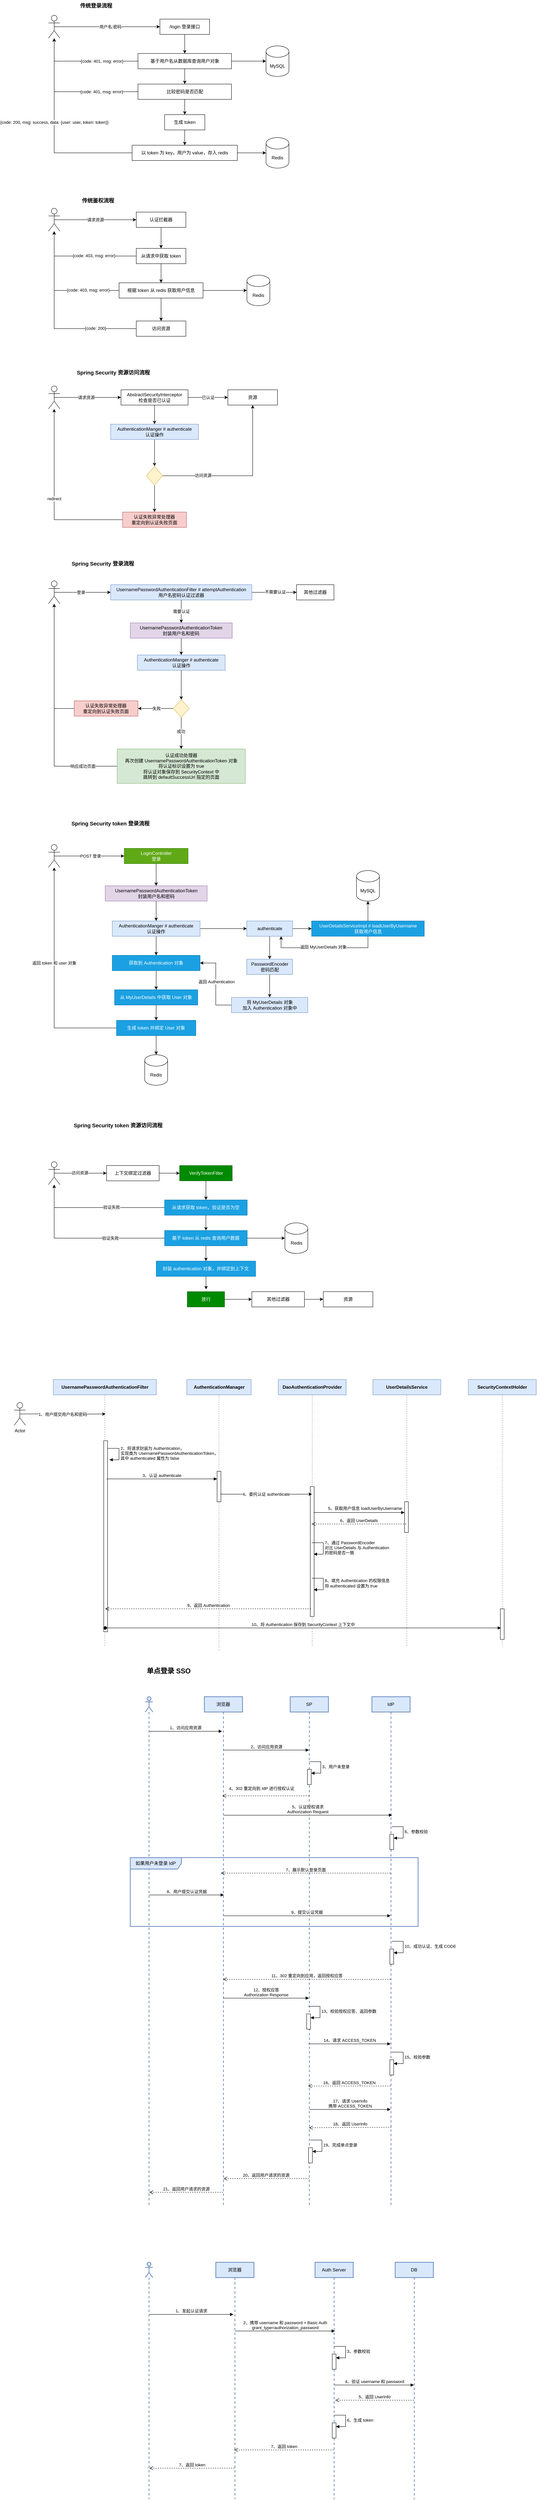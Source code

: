 <mxfile version="24.7.6">
  <diagram name="第 1 页" id="oxdGBn49w3uLmTMwDb_G">
    <mxGraphModel dx="1242" dy="757" grid="1" gridSize="10" guides="1" tooltips="1" connect="1" arrows="1" fold="1" page="1" pageScale="1" pageWidth="827" pageHeight="1169" math="0" shadow="0">
      <root>
        <mxCell id="0" />
        <mxCell id="1" parent="0" />
        <mxCell id="DKsZjaVKdV8eQ1VdEoH9-3" style="edgeStyle=orthogonalEdgeStyle;rounded=0;orthogonalLoop=1;jettySize=auto;html=1;exitX=0.5;exitY=0.5;exitDx=0;exitDy=0;exitPerimeter=0;entryX=0;entryY=0.5;entryDx=0;entryDy=0;" parent="1" source="DKsZjaVKdV8eQ1VdEoH9-1" target="DKsZjaVKdV8eQ1VdEoH9-2" edge="1">
          <mxGeometry relative="1" as="geometry" />
        </mxCell>
        <mxCell id="DKsZjaVKdV8eQ1VdEoH9-4" value="用户名:密码" style="edgeLabel;html=1;align=center;verticalAlign=middle;resizable=0;points=[];" parent="DKsZjaVKdV8eQ1VdEoH9-3" vertex="1" connectable="0">
          <mxGeometry x="0.056" y="-2" relative="1" as="geometry">
            <mxPoint y="-2" as="offset" />
          </mxGeometry>
        </mxCell>
        <mxCell id="DKsZjaVKdV8eQ1VdEoH9-1" value="" style="shape=umlActor;verticalLabelPosition=bottom;verticalAlign=top;html=1;outlineConnect=0;" parent="1" vertex="1">
          <mxGeometry x="160" y="80" width="30" height="60" as="geometry" />
        </mxCell>
        <mxCell id="DKsZjaVKdV8eQ1VdEoH9-6" style="edgeStyle=orthogonalEdgeStyle;rounded=0;orthogonalLoop=1;jettySize=auto;html=1;exitX=0.5;exitY=1;exitDx=0;exitDy=0;" parent="1" source="DKsZjaVKdV8eQ1VdEoH9-2" target="DKsZjaVKdV8eQ1VdEoH9-5" edge="1">
          <mxGeometry relative="1" as="geometry" />
        </mxCell>
        <mxCell id="DKsZjaVKdV8eQ1VdEoH9-2" value="/login 登录接口" style="rounded=0;whiteSpace=wrap;html=1;" parent="1" vertex="1">
          <mxGeometry x="452" y="90" width="130" height="40" as="geometry" />
        </mxCell>
        <mxCell id="DKsZjaVKdV8eQ1VdEoH9-7" value="{code: 401, msg: error}" style="edgeStyle=orthogonalEdgeStyle;rounded=0;orthogonalLoop=1;jettySize=auto;html=1;exitX=0;exitY=0.5;exitDx=0;exitDy=0;" parent="1" source="DKsZjaVKdV8eQ1VdEoH9-5" target="DKsZjaVKdV8eQ1VdEoH9-1" edge="1">
          <mxGeometry x="-0.324" relative="1" as="geometry">
            <mxPoint as="offset" />
          </mxGeometry>
        </mxCell>
        <mxCell id="DKsZjaVKdV8eQ1VdEoH9-9" style="edgeStyle=orthogonalEdgeStyle;rounded=0;orthogonalLoop=1;jettySize=auto;html=1;exitX=0.5;exitY=1;exitDx=0;exitDy=0;" parent="1" source="DKsZjaVKdV8eQ1VdEoH9-5" target="DKsZjaVKdV8eQ1VdEoH9-8" edge="1">
          <mxGeometry relative="1" as="geometry" />
        </mxCell>
        <mxCell id="DKsZjaVKdV8eQ1VdEoH9-5" value="基于用户名从数据库查询用户对象" style="rounded=0;whiteSpace=wrap;html=1;" parent="1" vertex="1">
          <mxGeometry x="394.5" y="180" width="245" height="40" as="geometry" />
        </mxCell>
        <mxCell id="DKsZjaVKdV8eQ1VdEoH9-10" style="edgeStyle=orthogonalEdgeStyle;rounded=0;orthogonalLoop=1;jettySize=auto;html=1;exitX=0;exitY=0.5;exitDx=0;exitDy=0;" parent="1" source="DKsZjaVKdV8eQ1VdEoH9-8" target="DKsZjaVKdV8eQ1VdEoH9-1" edge="1">
          <mxGeometry relative="1" as="geometry" />
        </mxCell>
        <mxCell id="DKsZjaVKdV8eQ1VdEoH9-11" value="{code: 401, msg: error}" style="edgeLabel;html=1;align=center;verticalAlign=middle;resizable=0;points=[];" parent="DKsZjaVKdV8eQ1VdEoH9-10" vertex="1" connectable="0">
          <mxGeometry x="-0.461" relative="1" as="geometry">
            <mxPoint x="1" as="offset" />
          </mxGeometry>
        </mxCell>
        <mxCell id="DKsZjaVKdV8eQ1VdEoH9-13" style="edgeStyle=orthogonalEdgeStyle;rounded=0;orthogonalLoop=1;jettySize=auto;html=1;exitX=0.5;exitY=1;exitDx=0;exitDy=0;" parent="1" source="DKsZjaVKdV8eQ1VdEoH9-8" target="DKsZjaVKdV8eQ1VdEoH9-12" edge="1">
          <mxGeometry relative="1" as="geometry" />
        </mxCell>
        <mxCell id="DKsZjaVKdV8eQ1VdEoH9-8" value="比较密码是否匹配" style="rounded=0;whiteSpace=wrap;html=1;" parent="1" vertex="1">
          <mxGeometry x="394.5" y="260" width="245" height="40" as="geometry" />
        </mxCell>
        <mxCell id="DKsZjaVKdV8eQ1VdEoH9-15" style="edgeStyle=orthogonalEdgeStyle;rounded=0;orthogonalLoop=1;jettySize=auto;html=1;exitX=0.5;exitY=1;exitDx=0;exitDy=0;entryX=0.5;entryY=0;entryDx=0;entryDy=0;" parent="1" source="DKsZjaVKdV8eQ1VdEoH9-12" target="DKsZjaVKdV8eQ1VdEoH9-14" edge="1">
          <mxGeometry relative="1" as="geometry" />
        </mxCell>
        <mxCell id="DKsZjaVKdV8eQ1VdEoH9-12" value="生成 token" style="rounded=0;whiteSpace=wrap;html=1;" parent="1" vertex="1">
          <mxGeometry x="464.25" y="340" width="105.5" height="40" as="geometry" />
        </mxCell>
        <mxCell id="DKsZjaVKdV8eQ1VdEoH9-16" style="edgeStyle=orthogonalEdgeStyle;rounded=0;orthogonalLoop=1;jettySize=auto;html=1;exitX=0;exitY=0.5;exitDx=0;exitDy=0;" parent="1" source="DKsZjaVKdV8eQ1VdEoH9-14" target="DKsZjaVKdV8eQ1VdEoH9-1" edge="1">
          <mxGeometry relative="1" as="geometry" />
        </mxCell>
        <mxCell id="DKsZjaVKdV8eQ1VdEoH9-17" value="{code: 200, msg: success, data: {user: user, token: token}}" style="edgeLabel;html=1;align=center;verticalAlign=middle;resizable=0;points=[];" parent="DKsZjaVKdV8eQ1VdEoH9-16" vertex="1" connectable="0">
          <mxGeometry x="-0.627" y="1" relative="1" as="geometry">
            <mxPoint x="-110" y="-81" as="offset" />
          </mxGeometry>
        </mxCell>
        <mxCell id="DKsZjaVKdV8eQ1VdEoH9-22" style="edgeStyle=orthogonalEdgeStyle;rounded=0;orthogonalLoop=1;jettySize=auto;html=1;exitX=1;exitY=0.5;exitDx=0;exitDy=0;" parent="1" source="DKsZjaVKdV8eQ1VdEoH9-14" target="DKsZjaVKdV8eQ1VdEoH9-21" edge="1">
          <mxGeometry relative="1" as="geometry" />
        </mxCell>
        <mxCell id="DKsZjaVKdV8eQ1VdEoH9-14" value="以 token 为 key，用户为 value，存入 redis" style="rounded=0;whiteSpace=wrap;html=1;" parent="1" vertex="1">
          <mxGeometry x="379.13" y="420" width="275.75" height="40" as="geometry" />
        </mxCell>
        <mxCell id="DKsZjaVKdV8eQ1VdEoH9-19" value="MySQL" style="shape=cylinder3;whiteSpace=wrap;html=1;boundedLbl=1;backgroundOutline=1;size=15;" parent="1" vertex="1">
          <mxGeometry x="730" y="160" width="60" height="80" as="geometry" />
        </mxCell>
        <mxCell id="DKsZjaVKdV8eQ1VdEoH9-20" style="edgeStyle=orthogonalEdgeStyle;rounded=0;orthogonalLoop=1;jettySize=auto;html=1;entryX=0;entryY=0.5;entryDx=0;entryDy=0;entryPerimeter=0;" parent="1" source="DKsZjaVKdV8eQ1VdEoH9-5" target="DKsZjaVKdV8eQ1VdEoH9-19" edge="1">
          <mxGeometry relative="1" as="geometry" />
        </mxCell>
        <mxCell id="DKsZjaVKdV8eQ1VdEoH9-21" value="Redis" style="shape=cylinder3;whiteSpace=wrap;html=1;boundedLbl=1;backgroundOutline=1;size=15;" parent="1" vertex="1">
          <mxGeometry x="730" y="400" width="60" height="80" as="geometry" />
        </mxCell>
        <mxCell id="DKsZjaVKdV8eQ1VdEoH9-25" value="请求资源" style="edgeStyle=orthogonalEdgeStyle;rounded=0;orthogonalLoop=1;jettySize=auto;html=1;exitX=0.5;exitY=0.5;exitDx=0;exitDy=0;exitPerimeter=0;" parent="1" source="DKsZjaVKdV8eQ1VdEoH9-23" target="DKsZjaVKdV8eQ1VdEoH9-24" edge="1">
          <mxGeometry x="0.005" relative="1" as="geometry">
            <Array as="points">
              <mxPoint x="280" y="615" />
              <mxPoint x="280" y="615" />
            </Array>
            <mxPoint as="offset" />
          </mxGeometry>
        </mxCell>
        <mxCell id="DKsZjaVKdV8eQ1VdEoH9-23" value="" style="shape=umlActor;verticalLabelPosition=bottom;verticalAlign=top;html=1;outlineConnect=0;" parent="1" vertex="1">
          <mxGeometry x="160" y="585" width="30" height="60" as="geometry" />
        </mxCell>
        <mxCell id="DKsZjaVKdV8eQ1VdEoH9-27" style="edgeStyle=orthogonalEdgeStyle;rounded=0;orthogonalLoop=1;jettySize=auto;html=1;exitX=0.5;exitY=1;exitDx=0;exitDy=0;" parent="1" source="DKsZjaVKdV8eQ1VdEoH9-24" target="DKsZjaVKdV8eQ1VdEoH9-26" edge="1">
          <mxGeometry relative="1" as="geometry" />
        </mxCell>
        <mxCell id="DKsZjaVKdV8eQ1VdEoH9-24" value="认证拦截器" style="rounded=0;whiteSpace=wrap;html=1;" parent="1" vertex="1">
          <mxGeometry x="390" y="595" width="130" height="40" as="geometry" />
        </mxCell>
        <mxCell id="DKsZjaVKdV8eQ1VdEoH9-28" style="edgeStyle=orthogonalEdgeStyle;rounded=0;orthogonalLoop=1;jettySize=auto;html=1;exitX=0;exitY=0.5;exitDx=0;exitDy=0;" parent="1" source="DKsZjaVKdV8eQ1VdEoH9-26" target="DKsZjaVKdV8eQ1VdEoH9-23" edge="1">
          <mxGeometry relative="1" as="geometry" />
        </mxCell>
        <mxCell id="DKsZjaVKdV8eQ1VdEoH9-29" value="{code: 403, msg: error}" style="edgeLabel;html=1;align=center;verticalAlign=middle;resizable=0;points=[];" parent="DKsZjaVKdV8eQ1VdEoH9-28" vertex="1" connectable="0">
          <mxGeometry x="-0.207" y="1" relative="1" as="geometry">
            <mxPoint y="-2" as="offset" />
          </mxGeometry>
        </mxCell>
        <mxCell id="DKsZjaVKdV8eQ1VdEoH9-34" style="edgeStyle=orthogonalEdgeStyle;rounded=0;orthogonalLoop=1;jettySize=auto;html=1;exitX=0.5;exitY=1;exitDx=0;exitDy=0;entryX=0.5;entryY=0;entryDx=0;entryDy=0;" parent="1" source="DKsZjaVKdV8eQ1VdEoH9-26" target="DKsZjaVKdV8eQ1VdEoH9-31" edge="1">
          <mxGeometry relative="1" as="geometry" />
        </mxCell>
        <mxCell id="DKsZjaVKdV8eQ1VdEoH9-26" value="从请求中获取 token" style="rounded=0;whiteSpace=wrap;html=1;" parent="1" vertex="1">
          <mxGeometry x="390" y="690" width="130" height="40" as="geometry" />
        </mxCell>
        <mxCell id="DKsZjaVKdV8eQ1VdEoH9-30" value="Redis" style="shape=cylinder3;whiteSpace=wrap;html=1;boundedLbl=1;backgroundOutline=1;size=15;" parent="1" vertex="1">
          <mxGeometry x="680" y="760" width="60" height="80" as="geometry" />
        </mxCell>
        <mxCell id="DKsZjaVKdV8eQ1VdEoH9-33" style="edgeStyle=orthogonalEdgeStyle;rounded=0;orthogonalLoop=1;jettySize=auto;html=1;exitX=1;exitY=0.5;exitDx=0;exitDy=0;" parent="1" source="DKsZjaVKdV8eQ1VdEoH9-31" target="DKsZjaVKdV8eQ1VdEoH9-30" edge="1">
          <mxGeometry relative="1" as="geometry" />
        </mxCell>
        <mxCell id="DKsZjaVKdV8eQ1VdEoH9-35" style="edgeStyle=orthogonalEdgeStyle;rounded=0;orthogonalLoop=1;jettySize=auto;html=1;exitX=0;exitY=0.5;exitDx=0;exitDy=0;" parent="1" source="DKsZjaVKdV8eQ1VdEoH9-31" target="DKsZjaVKdV8eQ1VdEoH9-23" edge="1">
          <mxGeometry relative="1" as="geometry" />
        </mxCell>
        <mxCell id="DKsZjaVKdV8eQ1VdEoH9-36" value="{code: 403, msg: error}" style="edgeLabel;html=1;align=center;verticalAlign=middle;resizable=0;points=[];" parent="DKsZjaVKdV8eQ1VdEoH9-35" vertex="1" connectable="0">
          <mxGeometry x="-0.501" y="1" relative="1" as="geometry">
            <mxPoint y="-2" as="offset" />
          </mxGeometry>
        </mxCell>
        <mxCell id="DKsZjaVKdV8eQ1VdEoH9-40" style="edgeStyle=orthogonalEdgeStyle;rounded=0;orthogonalLoop=1;jettySize=auto;html=1;exitX=0.5;exitY=1;exitDx=0;exitDy=0;entryX=0.5;entryY=0;entryDx=0;entryDy=0;" parent="1" source="DKsZjaVKdV8eQ1VdEoH9-31" target="DKsZjaVKdV8eQ1VdEoH9-37" edge="1">
          <mxGeometry relative="1" as="geometry" />
        </mxCell>
        <mxCell id="DKsZjaVKdV8eQ1VdEoH9-31" value="根据 token 从 redis 获取用户信息" style="rounded=0;whiteSpace=wrap;html=1;" parent="1" vertex="1">
          <mxGeometry x="345" y="780" width="220" height="40" as="geometry" />
        </mxCell>
        <mxCell id="DKsZjaVKdV8eQ1VdEoH9-41" style="edgeStyle=orthogonalEdgeStyle;rounded=0;orthogonalLoop=1;jettySize=auto;html=1;exitX=0;exitY=0.5;exitDx=0;exitDy=0;" parent="1" source="DKsZjaVKdV8eQ1VdEoH9-37" target="DKsZjaVKdV8eQ1VdEoH9-23" edge="1">
          <mxGeometry relative="1" as="geometry" />
        </mxCell>
        <mxCell id="DKsZjaVKdV8eQ1VdEoH9-42" value="{code: 200}" style="edgeLabel;html=1;align=center;verticalAlign=middle;resizable=0;points=[];" parent="DKsZjaVKdV8eQ1VdEoH9-41" vertex="1" connectable="0">
          <mxGeometry x="-0.545" y="1" relative="1" as="geometry">
            <mxPoint y="-2" as="offset" />
          </mxGeometry>
        </mxCell>
        <mxCell id="DKsZjaVKdV8eQ1VdEoH9-37" value="访问资源" style="rounded=0;whiteSpace=wrap;html=1;" parent="1" vertex="1">
          <mxGeometry x="390" y="880" width="130" height="40" as="geometry" />
        </mxCell>
        <mxCell id="DKsZjaVKdV8eQ1VdEoH9-43" value="传统登录流程" style="text;html=1;strokeColor=none;fillColor=none;align=center;verticalAlign=middle;whiteSpace=wrap;rounded=0;fontStyle=1;fontSize=14;" parent="1" vertex="1">
          <mxGeometry x="240" y="40" width="90" height="30" as="geometry" />
        </mxCell>
        <mxCell id="DKsZjaVKdV8eQ1VdEoH9-44" value="传统鉴权流程" style="text;html=1;strokeColor=none;fillColor=none;align=center;verticalAlign=middle;whiteSpace=wrap;rounded=0;fontStyle=1;fontSize=14;" parent="1" vertex="1">
          <mxGeometry x="240" y="550" width="100" height="30" as="geometry" />
        </mxCell>
        <mxCell id="DKsZjaVKdV8eQ1VdEoH9-48" style="edgeStyle=orthogonalEdgeStyle;rounded=0;orthogonalLoop=1;jettySize=auto;html=1;exitX=0.5;exitY=0.5;exitDx=0;exitDy=0;exitPerimeter=0;entryX=0;entryY=0.5;entryDx=0;entryDy=0;" parent="1" source="DKsZjaVKdV8eQ1VdEoH9-45" target="DKsZjaVKdV8eQ1VdEoH9-47" edge="1">
          <mxGeometry relative="1" as="geometry" />
        </mxCell>
        <mxCell id="DKsZjaVKdV8eQ1VdEoH9-51" value="请求资源" style="edgeLabel;html=1;align=center;verticalAlign=middle;resizable=0;points=[];" parent="DKsZjaVKdV8eQ1VdEoH9-48" vertex="1" connectable="0">
          <mxGeometry x="-0.04" relative="1" as="geometry">
            <mxPoint as="offset" />
          </mxGeometry>
        </mxCell>
        <mxCell id="DKsZjaVKdV8eQ1VdEoH9-45" value="" style="shape=umlActor;verticalLabelPosition=bottom;verticalAlign=top;html=1;outlineConnect=0;" parent="1" vertex="1">
          <mxGeometry x="160" y="1050" width="30" height="60" as="geometry" />
        </mxCell>
        <mxCell id="DKsZjaVKdV8eQ1VdEoH9-50" value="已认证" style="edgeStyle=orthogonalEdgeStyle;rounded=0;orthogonalLoop=1;jettySize=auto;html=1;exitX=1;exitY=0.5;exitDx=0;exitDy=0;entryX=0;entryY=0.5;entryDx=0;entryDy=0;" parent="1" source="DKsZjaVKdV8eQ1VdEoH9-47" target="DKsZjaVKdV8eQ1VdEoH9-49" edge="1">
          <mxGeometry relative="1" as="geometry" />
        </mxCell>
        <mxCell id="DKsZjaVKdV8eQ1VdEoH9-53" style="edgeStyle=orthogonalEdgeStyle;rounded=0;orthogonalLoop=1;jettySize=auto;html=1;exitX=0.5;exitY=1;exitDx=0;exitDy=0;" parent="1" source="DKsZjaVKdV8eQ1VdEoH9-47" target="DKsZjaVKdV8eQ1VdEoH9-52" edge="1">
          <mxGeometry relative="1" as="geometry" />
        </mxCell>
        <mxCell id="DKsZjaVKdV8eQ1VdEoH9-47" value="AbstractSecurityInterceptor&lt;br&gt;检查是否已认证" style="rounded=0;whiteSpace=wrap;html=1;" parent="1" vertex="1">
          <mxGeometry x="350" y="1060" width="175.75" height="40" as="geometry" />
        </mxCell>
        <mxCell id="DKsZjaVKdV8eQ1VdEoH9-49" value="资源" style="rounded=0;whiteSpace=wrap;html=1;" parent="1" vertex="1">
          <mxGeometry x="630" y="1060" width="130" height="40" as="geometry" />
        </mxCell>
        <mxCell id="DKsZjaVKdV8eQ1VdEoH9-55" value="" style="edgeStyle=orthogonalEdgeStyle;rounded=0;orthogonalLoop=1;jettySize=auto;html=1;" parent="1" source="DKsZjaVKdV8eQ1VdEoH9-52" target="DKsZjaVKdV8eQ1VdEoH9-54" edge="1">
          <mxGeometry relative="1" as="geometry" />
        </mxCell>
        <mxCell id="DKsZjaVKdV8eQ1VdEoH9-52" value="AuthenticationManger #&amp;nbsp;authenticate&lt;br&gt;认证操作" style="rounded=0;whiteSpace=wrap;html=1;fillColor=#dae8fc;strokeColor=#6c8ebf;" parent="1" vertex="1">
          <mxGeometry x="322.88" y="1150" width="230" height="40" as="geometry" />
        </mxCell>
        <mxCell id="DKsZjaVKdV8eQ1VdEoH9-57" style="edgeStyle=orthogonalEdgeStyle;rounded=0;orthogonalLoop=1;jettySize=auto;html=1;exitX=0.5;exitY=1;exitDx=0;exitDy=0;" parent="1" source="DKsZjaVKdV8eQ1VdEoH9-54" target="DKsZjaVKdV8eQ1VdEoH9-56" edge="1">
          <mxGeometry relative="1" as="geometry" />
        </mxCell>
        <mxCell id="DKsZjaVKdV8eQ1VdEoH9-59" style="edgeStyle=orthogonalEdgeStyle;rounded=0;orthogonalLoop=1;jettySize=auto;html=1;exitX=1;exitY=0.5;exitDx=0;exitDy=0;entryX=0.5;entryY=1;entryDx=0;entryDy=0;" parent="1" source="DKsZjaVKdV8eQ1VdEoH9-54" target="DKsZjaVKdV8eQ1VdEoH9-49" edge="1">
          <mxGeometry relative="1" as="geometry" />
        </mxCell>
        <mxCell id="DKsZjaVKdV8eQ1VdEoH9-60" value="访问资源" style="edgeLabel;html=1;align=center;verticalAlign=middle;resizable=0;points=[];" parent="DKsZjaVKdV8eQ1VdEoH9-59" vertex="1" connectable="0">
          <mxGeometry x="-0.498" y="-2" relative="1" as="geometry">
            <mxPoint y="-3" as="offset" />
          </mxGeometry>
        </mxCell>
        <mxCell id="DKsZjaVKdV8eQ1VdEoH9-54" value="" style="rhombus;whiteSpace=wrap;html=1;rounded=0;fillColor=#fff2cc;strokeColor=#d6b656;" parent="1" vertex="1">
          <mxGeometry x="416.82" y="1260" width="42.12" height="50" as="geometry" />
        </mxCell>
        <mxCell id="DKsZjaVKdV8eQ1VdEoH9-58" value="redirect" style="edgeStyle=orthogonalEdgeStyle;rounded=0;orthogonalLoop=1;jettySize=auto;html=1;exitX=0;exitY=0.5;exitDx=0;exitDy=0;" parent="1" source="DKsZjaVKdV8eQ1VdEoH9-56" target="DKsZjaVKdV8eQ1VdEoH9-45" edge="1">
          <mxGeometry relative="1" as="geometry" />
        </mxCell>
        <mxCell id="DKsZjaVKdV8eQ1VdEoH9-56" value="认证失败异常处理器&lt;br&gt;重定向到认证失败页面" style="rounded=0;whiteSpace=wrap;html=1;fillColor=#f8cecc;strokeColor=#b85450;" parent="1" vertex="1">
          <mxGeometry x="354.32" y="1380" width="167.12" height="40" as="geometry" />
        </mxCell>
        <mxCell id="DKsZjaVKdV8eQ1VdEoH9-63" style="edgeStyle=orthogonalEdgeStyle;rounded=0;orthogonalLoop=1;jettySize=auto;html=1;exitX=0.5;exitY=0.5;exitDx=0;exitDy=0;exitPerimeter=0;entryX=0;entryY=0.5;entryDx=0;entryDy=0;" parent="1" source="DKsZjaVKdV8eQ1VdEoH9-61" target="DKsZjaVKdV8eQ1VdEoH9-62" edge="1">
          <mxGeometry relative="1" as="geometry" />
        </mxCell>
        <mxCell id="DKsZjaVKdV8eQ1VdEoH9-64" value="登录" style="edgeLabel;html=1;align=center;verticalAlign=middle;resizable=0;points=[];" parent="DKsZjaVKdV8eQ1VdEoH9-63" vertex="1" connectable="0">
          <mxGeometry x="-0.051" relative="1" as="geometry">
            <mxPoint as="offset" />
          </mxGeometry>
        </mxCell>
        <mxCell id="DKsZjaVKdV8eQ1VdEoH9-61" value="" style="shape=umlActor;verticalLabelPosition=bottom;verticalAlign=top;html=1;outlineConnect=0;" parent="1" vertex="1">
          <mxGeometry x="160" y="1560" width="30" height="60" as="geometry" />
        </mxCell>
        <mxCell id="DKsZjaVKdV8eQ1VdEoH9-66" style="edgeStyle=orthogonalEdgeStyle;rounded=0;orthogonalLoop=1;jettySize=auto;html=1;exitX=1;exitY=0.5;exitDx=0;exitDy=0;entryX=0;entryY=0.5;entryDx=0;entryDy=0;" parent="1" source="DKsZjaVKdV8eQ1VdEoH9-62" target="DKsZjaVKdV8eQ1VdEoH9-65" edge="1">
          <mxGeometry relative="1" as="geometry" />
        </mxCell>
        <mxCell id="DKsZjaVKdV8eQ1VdEoH9-67" value="不需要认证" style="edgeLabel;html=1;align=center;verticalAlign=middle;resizable=0;points=[];" parent="DKsZjaVKdV8eQ1VdEoH9-66" vertex="1" connectable="0">
          <mxGeometry x="0.044" y="2" relative="1" as="geometry">
            <mxPoint y="1" as="offset" />
          </mxGeometry>
        </mxCell>
        <mxCell id="DKsZjaVKdV8eQ1VdEoH9-69" value="需要认证" style="edgeStyle=orthogonalEdgeStyle;rounded=0;orthogonalLoop=1;jettySize=auto;html=1;exitX=0.5;exitY=1;exitDx=0;exitDy=0;" parent="1" source="DKsZjaVKdV8eQ1VdEoH9-62" target="DKsZjaVKdV8eQ1VdEoH9-68" edge="1">
          <mxGeometry relative="1" as="geometry" />
        </mxCell>
        <mxCell id="DKsZjaVKdV8eQ1VdEoH9-62" value="UsernamePasswordAuthenticationFilter #&amp;nbsp;attemptAuthentication&lt;br&gt;用户名密码认证过滤器" style="rounded=0;whiteSpace=wrap;html=1;fillColor=#dae8fc;strokeColor=#6c8ebf;" parent="1" vertex="1">
          <mxGeometry x="322.88" y="1570" width="370" height="40" as="geometry" />
        </mxCell>
        <mxCell id="DKsZjaVKdV8eQ1VdEoH9-65" value="其他过滤器" style="rounded=0;whiteSpace=wrap;html=1;" parent="1" vertex="1">
          <mxGeometry x="810" y="1570" width="98" height="40" as="geometry" />
        </mxCell>
        <mxCell id="DKsZjaVKdV8eQ1VdEoH9-73" style="edgeStyle=orthogonalEdgeStyle;rounded=0;orthogonalLoop=1;jettySize=auto;html=1;exitX=0.5;exitY=1;exitDx=0;exitDy=0;" parent="1" source="DKsZjaVKdV8eQ1VdEoH9-68" target="DKsZjaVKdV8eQ1VdEoH9-72" edge="1">
          <mxGeometry relative="1" as="geometry" />
        </mxCell>
        <mxCell id="DKsZjaVKdV8eQ1VdEoH9-68" value="UsernamePasswordAuthenticationToken&lt;br&gt;封装用户名和密码" style="rounded=0;whiteSpace=wrap;html=1;fillColor=#e1d5e7;strokeColor=#9673a6;" parent="1" vertex="1">
          <mxGeometry x="374.32" y="1670" width="267.12" height="40" as="geometry" />
        </mxCell>
        <mxCell id="DKsZjaVKdV8eQ1VdEoH9-75" value="" style="edgeStyle=orthogonalEdgeStyle;rounded=0;orthogonalLoop=1;jettySize=auto;html=1;" parent="1" source="DKsZjaVKdV8eQ1VdEoH9-72" target="DKsZjaVKdV8eQ1VdEoH9-74" edge="1">
          <mxGeometry relative="1" as="geometry" />
        </mxCell>
        <mxCell id="DKsZjaVKdV8eQ1VdEoH9-72" value="AuthenticationManger #&amp;nbsp;authenticate&lt;br&gt;认证操作" style="rounded=0;whiteSpace=wrap;html=1;fillColor=#dae8fc;strokeColor=#6c8ebf;" parent="1" vertex="1">
          <mxGeometry x="392.88" y="1754" width="230" height="40" as="geometry" />
        </mxCell>
        <mxCell id="DKsZjaVKdV8eQ1VdEoH9-77" style="edgeStyle=orthogonalEdgeStyle;rounded=0;orthogonalLoop=1;jettySize=auto;html=1;exitX=0;exitY=0.5;exitDx=0;exitDy=0;entryX=1;entryY=0.5;entryDx=0;entryDy=0;" parent="1" source="DKsZjaVKdV8eQ1VdEoH9-74" target="DKsZjaVKdV8eQ1VdEoH9-76" edge="1">
          <mxGeometry relative="1" as="geometry" />
        </mxCell>
        <mxCell id="DKsZjaVKdV8eQ1VdEoH9-81" value="失败" style="edgeLabel;html=1;align=center;verticalAlign=middle;resizable=0;points=[];" parent="DKsZjaVKdV8eQ1VdEoH9-77" vertex="1" connectable="0">
          <mxGeometry x="-0.049" y="2" relative="1" as="geometry">
            <mxPoint y="-2" as="offset" />
          </mxGeometry>
        </mxCell>
        <mxCell id="DKsZjaVKdV8eQ1VdEoH9-80" style="edgeStyle=orthogonalEdgeStyle;rounded=0;orthogonalLoop=1;jettySize=auto;html=1;exitX=0.5;exitY=1;exitDx=0;exitDy=0;" parent="1" source="DKsZjaVKdV8eQ1VdEoH9-74" target="DKsZjaVKdV8eQ1VdEoH9-79" edge="1">
          <mxGeometry relative="1" as="geometry" />
        </mxCell>
        <mxCell id="DKsZjaVKdV8eQ1VdEoH9-82" value="成功" style="edgeLabel;html=1;align=center;verticalAlign=middle;resizable=0;points=[];" parent="DKsZjaVKdV8eQ1VdEoH9-80" vertex="1" connectable="0">
          <mxGeometry x="-0.121" y="2" relative="1" as="geometry">
            <mxPoint x="-3" as="offset" />
          </mxGeometry>
        </mxCell>
        <mxCell id="DKsZjaVKdV8eQ1VdEoH9-74" value="" style="rhombus;whiteSpace=wrap;html=1;rounded=0;fillColor=#fff2cc;strokeColor=#d6b656;" parent="1" vertex="1">
          <mxGeometry x="486.82" y="1871" width="42.12" height="46" as="geometry" />
        </mxCell>
        <mxCell id="DKsZjaVKdV8eQ1VdEoH9-78" style="edgeStyle=orthogonalEdgeStyle;rounded=0;orthogonalLoop=1;jettySize=auto;html=1;" parent="1" source="DKsZjaVKdV8eQ1VdEoH9-76" target="DKsZjaVKdV8eQ1VdEoH9-61" edge="1">
          <mxGeometry relative="1" as="geometry" />
        </mxCell>
        <mxCell id="DKsZjaVKdV8eQ1VdEoH9-76" value="认证失败异常处理器&lt;br&gt;重定向到认证失败页面" style="rounded=0;whiteSpace=wrap;html=1;fillColor=#f8cecc;strokeColor=#b85450;" parent="1" vertex="1">
          <mxGeometry x="227.38" y="1874" width="167.12" height="40" as="geometry" />
        </mxCell>
        <mxCell id="DKsZjaVKdV8eQ1VdEoH9-83" value="响应成功页面" style="edgeStyle=orthogonalEdgeStyle;rounded=0;orthogonalLoop=1;jettySize=auto;html=1;exitX=0;exitY=0.5;exitDx=0;exitDy=0;" parent="1" source="DKsZjaVKdV8eQ1VdEoH9-79" target="DKsZjaVKdV8eQ1VdEoH9-61" edge="1">
          <mxGeometry x="-0.695" relative="1" as="geometry">
            <mxPoint as="offset" />
          </mxGeometry>
        </mxCell>
        <mxCell id="DKsZjaVKdV8eQ1VdEoH9-79" value="认证成功处理器&lt;br&gt;再次创建 UsernamePasswordAuthenticationToken 对象&lt;br&gt;将认证标识设置为 true&lt;br&gt;将认证对象保存到 SecurityContext 中&lt;br&gt;跳转到 defaultSuccessUrl 指定的页面" style="rounded=0;whiteSpace=wrap;html=1;fillColor=#d5e8d4;strokeColor=#82b366;" parent="1" vertex="1">
          <mxGeometry x="340.04" y="2000" width="335.68" height="90" as="geometry" />
        </mxCell>
        <mxCell id="EkfiKcfuoyYCpnU5cgj1-5" style="edgeStyle=orthogonalEdgeStyle;rounded=0;orthogonalLoop=1;jettySize=auto;html=1;exitX=0.5;exitY=0.5;exitDx=0;exitDy=0;exitPerimeter=0;" parent="1" source="EkfiKcfuoyYCpnU5cgj1-1" target="EkfiKcfuoyYCpnU5cgj1-4" edge="1">
          <mxGeometry relative="1" as="geometry" />
        </mxCell>
        <mxCell id="EkfiKcfuoyYCpnU5cgj1-6" value="POST 登录" style="edgeLabel;html=1;align=center;verticalAlign=middle;resizable=0;points=[];" parent="EkfiKcfuoyYCpnU5cgj1-5" vertex="1" connectable="0">
          <mxGeometry x="0.035" relative="1" as="geometry">
            <mxPoint as="offset" />
          </mxGeometry>
        </mxCell>
        <mxCell id="EkfiKcfuoyYCpnU5cgj1-1" value="" style="shape=umlActor;verticalLabelPosition=bottom;verticalAlign=top;html=1;outlineConnect=0;" parent="1" vertex="1">
          <mxGeometry x="160" y="2250" width="30" height="60" as="geometry" />
        </mxCell>
        <mxCell id="EkfiKcfuoyYCpnU5cgj1-2" value="Spring Security 资源访问流程" style="text;html=1;strokeColor=none;fillColor=none;align=center;verticalAlign=middle;whiteSpace=wrap;rounded=0;fontStyle=1;fontSize=14;" parent="1" vertex="1">
          <mxGeometry x="220" y="1000" width="220" height="30" as="geometry" />
        </mxCell>
        <mxCell id="EkfiKcfuoyYCpnU5cgj1-3" value="Spring Security 登录流程" style="text;html=1;strokeColor=none;fillColor=none;align=center;verticalAlign=middle;whiteSpace=wrap;rounded=0;fontStyle=1;fontSize=14;" parent="1" vertex="1">
          <mxGeometry x="205" y="1500" width="195" height="30" as="geometry" />
        </mxCell>
        <mxCell id="EkfiKcfuoyYCpnU5cgj1-8" style="edgeStyle=orthogonalEdgeStyle;rounded=0;orthogonalLoop=1;jettySize=auto;html=1;exitX=0.5;exitY=1;exitDx=0;exitDy=0;" parent="1" source="EkfiKcfuoyYCpnU5cgj1-4" target="EkfiKcfuoyYCpnU5cgj1-7" edge="1">
          <mxGeometry relative="1" as="geometry" />
        </mxCell>
        <mxCell id="EkfiKcfuoyYCpnU5cgj1-4" value="LoginController&lt;br&gt;登录" style="rounded=0;whiteSpace=wrap;html=1;fillColor=#60a917;fontColor=#ffffff;strokeColor=#2D7600;" parent="1" vertex="1">
          <mxGeometry x="358.63" y="2260" width="167.12" height="40" as="geometry" />
        </mxCell>
        <mxCell id="EkfiKcfuoyYCpnU5cgj1-10" style="edgeStyle=orthogonalEdgeStyle;rounded=0;orthogonalLoop=1;jettySize=auto;html=1;exitX=0.5;exitY=1;exitDx=0;exitDy=0;" parent="1" source="EkfiKcfuoyYCpnU5cgj1-7" target="EkfiKcfuoyYCpnU5cgj1-9" edge="1">
          <mxGeometry relative="1" as="geometry" />
        </mxCell>
        <mxCell id="EkfiKcfuoyYCpnU5cgj1-7" value="UsernamePasswordAuthenticationToken&lt;br&gt;封装用户名和密码" style="rounded=0;whiteSpace=wrap;html=1;fillColor=#e1d5e7;strokeColor=#9673a6;" parent="1" vertex="1">
          <mxGeometry x="308.63" y="2358" width="267.12" height="40" as="geometry" />
        </mxCell>
        <mxCell id="EkfiKcfuoyYCpnU5cgj1-18" value="" style="edgeStyle=orthogonalEdgeStyle;rounded=0;orthogonalLoop=1;jettySize=auto;html=1;" parent="1" source="EkfiKcfuoyYCpnU5cgj1-9" target="EkfiKcfuoyYCpnU5cgj1-17" edge="1">
          <mxGeometry relative="1" as="geometry" />
        </mxCell>
        <mxCell id="EkfiKcfuoyYCpnU5cgj1-31" style="edgeStyle=orthogonalEdgeStyle;rounded=0;orthogonalLoop=1;jettySize=auto;html=1;exitX=0.5;exitY=1;exitDx=0;exitDy=0;" parent="1" source="EkfiKcfuoyYCpnU5cgj1-9" target="EkfiKcfuoyYCpnU5cgj1-28" edge="1">
          <mxGeometry relative="1" as="geometry" />
        </mxCell>
        <mxCell id="EkfiKcfuoyYCpnU5cgj1-9" value="AuthenticationManger #&amp;nbsp;authenticate&lt;br&gt;认证操作" style="rounded=0;whiteSpace=wrap;html=1;fillColor=#dae8fc;strokeColor=#6c8ebf;" parent="1" vertex="1">
          <mxGeometry x="327.19" y="2450" width="230" height="40" as="geometry" />
        </mxCell>
        <mxCell id="EkfiKcfuoyYCpnU5cgj1-26" style="edgeStyle=orthogonalEdgeStyle;rounded=0;orthogonalLoop=1;jettySize=auto;html=1;exitX=0.5;exitY=1;exitDx=0;exitDy=0;entryX=0.75;entryY=1;entryDx=0;entryDy=0;" parent="1" source="EkfiKcfuoyYCpnU5cgj1-12" target="EkfiKcfuoyYCpnU5cgj1-17" edge="1">
          <mxGeometry relative="1" as="geometry">
            <Array as="points">
              <mxPoint x="997.5" y="2520" />
              <mxPoint x="769.5" y="2520" />
            </Array>
          </mxGeometry>
        </mxCell>
        <mxCell id="EkfiKcfuoyYCpnU5cgj1-27" value="返回 MyUserDetails 对象" style="edgeLabel;html=1;align=center;verticalAlign=middle;resizable=0;points=[];" parent="EkfiKcfuoyYCpnU5cgj1-26" vertex="1" connectable="0">
          <mxGeometry x="0.103" y="-2" relative="1" as="geometry">
            <mxPoint x="11" as="offset" />
          </mxGeometry>
        </mxCell>
        <mxCell id="EkfiKcfuoyYCpnU5cgj1-12" value="UserDetailsServiceImpl #&amp;nbsp;loadUserByUsername&lt;br&gt;获取用户信息" style="rounded=0;whiteSpace=wrap;html=1;fillColor=#1ba1e2;strokeColor=#006EAF;fontColor=#ffffff;" parent="1" vertex="1">
          <mxGeometry x="849.5" y="2450" width="295.12" height="40" as="geometry" />
        </mxCell>
        <mxCell id="EkfiKcfuoyYCpnU5cgj1-14" value="MySQL" style="shape=cylinder3;whiteSpace=wrap;html=1;boundedLbl=1;backgroundOutline=1;size=15;" parent="1" vertex="1">
          <mxGeometry x="967.06" y="2318" width="60" height="80" as="geometry" />
        </mxCell>
        <mxCell id="EkfiKcfuoyYCpnU5cgj1-15" style="edgeStyle=orthogonalEdgeStyle;rounded=0;orthogonalLoop=1;jettySize=auto;html=1;exitX=0.5;exitY=0;exitDx=0;exitDy=0;entryX=0.5;entryY=1;entryDx=0;entryDy=0;entryPerimeter=0;" parent="1" source="EkfiKcfuoyYCpnU5cgj1-12" target="EkfiKcfuoyYCpnU5cgj1-14" edge="1">
          <mxGeometry relative="1" as="geometry" />
        </mxCell>
        <mxCell id="EkfiKcfuoyYCpnU5cgj1-22" style="edgeStyle=orthogonalEdgeStyle;rounded=0;orthogonalLoop=1;jettySize=auto;html=1;exitX=1;exitY=0.5;exitDx=0;exitDy=0;entryX=0;entryY=0.5;entryDx=0;entryDy=0;" parent="1" source="EkfiKcfuoyYCpnU5cgj1-17" target="EkfiKcfuoyYCpnU5cgj1-12" edge="1">
          <mxGeometry relative="1" as="geometry" />
        </mxCell>
        <mxCell id="EkfiKcfuoyYCpnU5cgj1-23" style="edgeStyle=orthogonalEdgeStyle;rounded=0;orthogonalLoop=1;jettySize=auto;html=1;exitX=0.5;exitY=1;exitDx=0;exitDy=0;" parent="1" source="EkfiKcfuoyYCpnU5cgj1-17" target="EkfiKcfuoyYCpnU5cgj1-21" edge="1">
          <mxGeometry relative="1" as="geometry" />
        </mxCell>
        <mxCell id="EkfiKcfuoyYCpnU5cgj1-17" value="authenticate" style="whiteSpace=wrap;html=1;fillColor=#dae8fc;strokeColor=#6c8ebf;rounded=0;" parent="1" vertex="1">
          <mxGeometry x="679.5" y="2450" width="120" height="40" as="geometry" />
        </mxCell>
        <mxCell id="EkfiKcfuoyYCpnU5cgj1-25" style="edgeStyle=orthogonalEdgeStyle;rounded=0;orthogonalLoop=1;jettySize=auto;html=1;exitX=0.5;exitY=1;exitDx=0;exitDy=0;" parent="1" source="EkfiKcfuoyYCpnU5cgj1-21" target="EkfiKcfuoyYCpnU5cgj1-24" edge="1">
          <mxGeometry relative="1" as="geometry" />
        </mxCell>
        <mxCell id="EkfiKcfuoyYCpnU5cgj1-21" value="PasswordEncoder&lt;br&gt;密码匹配" style="whiteSpace=wrap;html=1;fillColor=#dae8fc;strokeColor=#6c8ebf;rounded=0;" parent="1" vertex="1">
          <mxGeometry x="679.5" y="2550" width="120" height="40" as="geometry" />
        </mxCell>
        <mxCell id="EkfiKcfuoyYCpnU5cgj1-29" style="edgeStyle=orthogonalEdgeStyle;rounded=0;orthogonalLoop=1;jettySize=auto;html=1;exitX=0;exitY=0.5;exitDx=0;exitDy=0;entryX=1;entryY=0.5;entryDx=0;entryDy=0;" parent="1" source="EkfiKcfuoyYCpnU5cgj1-24" target="EkfiKcfuoyYCpnU5cgj1-28" edge="1">
          <mxGeometry relative="1" as="geometry" />
        </mxCell>
        <mxCell id="EkfiKcfuoyYCpnU5cgj1-30" value="返回 Authentication" style="edgeLabel;html=1;align=center;verticalAlign=middle;resizable=0;points=[];" parent="EkfiKcfuoyYCpnU5cgj1-29" vertex="1" connectable="0">
          <mxGeometry x="0.062" y="-1" relative="1" as="geometry">
            <mxPoint as="offset" />
          </mxGeometry>
        </mxCell>
        <mxCell id="EkfiKcfuoyYCpnU5cgj1-24" value="将&amp;nbsp;MyUserDetails&amp;nbsp;对象&lt;br&gt;加入 Authentication 对象中" style="whiteSpace=wrap;html=1;fillColor=#dae8fc;strokeColor=#6c8ebf;rounded=0;" parent="1" vertex="1">
          <mxGeometry x="639.5" y="2650" width="200" height="40" as="geometry" />
        </mxCell>
        <mxCell id="EkfiKcfuoyYCpnU5cgj1-35" style="edgeStyle=orthogonalEdgeStyle;rounded=0;orthogonalLoop=1;jettySize=auto;html=1;exitX=0.5;exitY=1;exitDx=0;exitDy=0;" parent="1" source="EkfiKcfuoyYCpnU5cgj1-28" target="EkfiKcfuoyYCpnU5cgj1-34" edge="1">
          <mxGeometry relative="1" as="geometry" />
        </mxCell>
        <mxCell id="EkfiKcfuoyYCpnU5cgj1-28" value="获取到 Authentication 对象" style="rounded=0;whiteSpace=wrap;html=1;fillColor=#1ba1e2;strokeColor=#006EAF;fontColor=#ffffff;" parent="1" vertex="1">
          <mxGeometry x="327.19" y="2540" width="230" height="40" as="geometry" />
        </mxCell>
        <mxCell id="EkfiKcfuoyYCpnU5cgj1-39" style="edgeStyle=orthogonalEdgeStyle;rounded=0;orthogonalLoop=1;jettySize=auto;html=1;exitX=0;exitY=0.5;exitDx=0;exitDy=0;" parent="1" source="EkfiKcfuoyYCpnU5cgj1-32" target="EkfiKcfuoyYCpnU5cgj1-1" edge="1">
          <mxGeometry relative="1" as="geometry" />
        </mxCell>
        <mxCell id="EkfiKcfuoyYCpnU5cgj1-40" value="返回 token 和 user 对象" style="edgeLabel;html=1;align=center;verticalAlign=middle;resizable=0;points=[];" parent="EkfiKcfuoyYCpnU5cgj1-39" vertex="1" connectable="0">
          <mxGeometry x="-0.687" y="3" relative="1" as="geometry">
            <mxPoint x="-72" y="-173" as="offset" />
          </mxGeometry>
        </mxCell>
        <mxCell id="EkfiKcfuoyYCpnU5cgj1-32" value="生成 token 并绑定 User 对象" style="rounded=0;whiteSpace=wrap;html=1;fillColor=#1ba1e2;strokeColor=#006EAF;fontColor=#ffffff;" parent="1" vertex="1">
          <mxGeometry x="338.29" y="2710" width="207.81" height="40" as="geometry" />
        </mxCell>
        <mxCell id="EkfiKcfuoyYCpnU5cgj1-36" style="edgeStyle=orthogonalEdgeStyle;rounded=0;orthogonalLoop=1;jettySize=auto;html=1;exitX=0.5;exitY=1;exitDx=0;exitDy=0;" parent="1" source="EkfiKcfuoyYCpnU5cgj1-34" target="EkfiKcfuoyYCpnU5cgj1-32" edge="1">
          <mxGeometry relative="1" as="geometry" />
        </mxCell>
        <mxCell id="EkfiKcfuoyYCpnU5cgj1-34" value="从 MyUserDetails 中获取 User 对象" style="rounded=0;whiteSpace=wrap;html=1;fillColor=#1ba1e2;strokeColor=#006EAF;fontColor=#ffffff;" parent="1" vertex="1">
          <mxGeometry x="333.29" y="2630" width="217.81" height="40" as="geometry" />
        </mxCell>
        <mxCell id="EkfiKcfuoyYCpnU5cgj1-37" value="Redis" style="shape=cylinder3;whiteSpace=wrap;html=1;boundedLbl=1;backgroundOutline=1;size=15;" parent="1" vertex="1">
          <mxGeometry x="412.19" y="2800" width="60" height="80" as="geometry" />
        </mxCell>
        <mxCell id="EkfiKcfuoyYCpnU5cgj1-38" style="edgeStyle=orthogonalEdgeStyle;rounded=0;orthogonalLoop=1;jettySize=auto;html=1;entryX=0.5;entryY=0;entryDx=0;entryDy=0;entryPerimeter=0;" parent="1" source="EkfiKcfuoyYCpnU5cgj1-32" target="EkfiKcfuoyYCpnU5cgj1-37" edge="1">
          <mxGeometry relative="1" as="geometry" />
        </mxCell>
        <mxCell id="EkfiKcfuoyYCpnU5cgj1-41" value="Spring Security token 登录流程" style="text;html=1;strokeColor=none;fillColor=none;align=center;verticalAlign=middle;whiteSpace=wrap;rounded=0;fontStyle=1;fontSize=14;" parent="1" vertex="1">
          <mxGeometry x="205" y="2180" width="235" height="30" as="geometry" />
        </mxCell>
        <mxCell id="EkfiKcfuoyYCpnU5cgj1-42" value="Spring Security token 资源访问流程" style="text;html=1;strokeColor=none;fillColor=none;align=center;verticalAlign=middle;whiteSpace=wrap;rounded=0;fontStyle=1;fontSize=14;" parent="1" vertex="1">
          <mxGeometry x="205" y="2970" width="275" height="30" as="geometry" />
        </mxCell>
        <mxCell id="EkfiKcfuoyYCpnU5cgj1-46" style="edgeStyle=orthogonalEdgeStyle;rounded=0;orthogonalLoop=1;jettySize=auto;html=1;exitX=0.5;exitY=0.5;exitDx=0;exitDy=0;exitPerimeter=0;" parent="1" source="EkfiKcfuoyYCpnU5cgj1-44" target="EkfiKcfuoyYCpnU5cgj1-45" edge="1">
          <mxGeometry relative="1" as="geometry" />
        </mxCell>
        <mxCell id="EkfiKcfuoyYCpnU5cgj1-47" value="访问资源" style="edgeLabel;html=1;align=center;verticalAlign=middle;resizable=0;points=[];" parent="EkfiKcfuoyYCpnU5cgj1-46" vertex="1" connectable="0">
          <mxGeometry x="-0.082" y="-2" relative="1" as="geometry">
            <mxPoint x="4" y="-3" as="offset" />
          </mxGeometry>
        </mxCell>
        <mxCell id="EkfiKcfuoyYCpnU5cgj1-44" value="" style="shape=umlActor;verticalLabelPosition=bottom;verticalAlign=top;html=1;outlineConnect=0;" parent="1" vertex="1">
          <mxGeometry x="160" y="3080" width="30" height="60" as="geometry" />
        </mxCell>
        <mxCell id="EkfiKcfuoyYCpnU5cgj1-49" style="edgeStyle=orthogonalEdgeStyle;rounded=0;orthogonalLoop=1;jettySize=auto;html=1;exitX=1;exitY=0.5;exitDx=0;exitDy=0;entryX=0;entryY=0.5;entryDx=0;entryDy=0;" parent="1" source="EkfiKcfuoyYCpnU5cgj1-45" target="EkfiKcfuoyYCpnU5cgj1-48" edge="1">
          <mxGeometry relative="1" as="geometry" />
        </mxCell>
        <mxCell id="EkfiKcfuoyYCpnU5cgj1-45" value="上下文绑定过滤器" style="rounded=0;whiteSpace=wrap;html=1;" parent="1" vertex="1">
          <mxGeometry x="312.19" y="3090" width="137.81" height="40" as="geometry" />
        </mxCell>
        <mxCell id="EkfiKcfuoyYCpnU5cgj1-59" style="edgeStyle=orthogonalEdgeStyle;rounded=0;orthogonalLoop=1;jettySize=auto;html=1;exitX=0.5;exitY=1;exitDx=0;exitDy=0;entryX=0.5;entryY=0;entryDx=0;entryDy=0;" parent="1" source="EkfiKcfuoyYCpnU5cgj1-48" target="EkfiKcfuoyYCpnU5cgj1-56" edge="1">
          <mxGeometry relative="1" as="geometry" />
        </mxCell>
        <mxCell id="EkfiKcfuoyYCpnU5cgj1-48" value="VerifyTokenFilter" style="rounded=0;whiteSpace=wrap;html=1;fillColor=#008a00;fontColor=#ffffff;strokeColor=#005700;" parent="1" vertex="1">
          <mxGeometry x="503.63" y="3090" width="137.81" height="40" as="geometry" />
        </mxCell>
        <mxCell id="EkfiKcfuoyYCpnU5cgj1-53" style="edgeStyle=orthogonalEdgeStyle;rounded=0;orthogonalLoop=1;jettySize=auto;html=1;exitX=1;exitY=0.5;exitDx=0;exitDy=0;entryX=0;entryY=0.5;entryDx=0;entryDy=0;" parent="1" source="EkfiKcfuoyYCpnU5cgj1-50" target="EkfiKcfuoyYCpnU5cgj1-52" edge="1">
          <mxGeometry relative="1" as="geometry" />
        </mxCell>
        <mxCell id="EkfiKcfuoyYCpnU5cgj1-50" value="其他过滤器" style="rounded=0;whiteSpace=wrap;html=1;" parent="1" vertex="1">
          <mxGeometry x="692.88" y="3420" width="137.81" height="40" as="geometry" />
        </mxCell>
        <mxCell id="EkfiKcfuoyYCpnU5cgj1-52" value="资源" style="rounded=0;whiteSpace=wrap;html=1;" parent="1" vertex="1">
          <mxGeometry x="880" y="3420" width="130" height="40" as="geometry" />
        </mxCell>
        <mxCell id="EkfiKcfuoyYCpnU5cgj1-57" style="edgeStyle=orthogonalEdgeStyle;rounded=0;orthogonalLoop=1;jettySize=auto;html=1;exitX=0;exitY=0.5;exitDx=0;exitDy=0;" parent="1" source="EkfiKcfuoyYCpnU5cgj1-56" target="EkfiKcfuoyYCpnU5cgj1-44" edge="1">
          <mxGeometry relative="1" as="geometry" />
        </mxCell>
        <mxCell id="EkfiKcfuoyYCpnU5cgj1-58" value="验证失败" style="edgeLabel;html=1;align=center;verticalAlign=middle;resizable=0;points=[];" parent="EkfiKcfuoyYCpnU5cgj1-57" vertex="1" connectable="0">
          <mxGeometry x="-0.199" y="3" relative="1" as="geometry">
            <mxPoint y="-4" as="offset" />
          </mxGeometry>
        </mxCell>
        <mxCell id="EkfiKcfuoyYCpnU5cgj1-63" style="edgeStyle=orthogonalEdgeStyle;rounded=0;orthogonalLoop=1;jettySize=auto;html=1;exitX=0.5;exitY=1;exitDx=0;exitDy=0;" parent="1" source="EkfiKcfuoyYCpnU5cgj1-56" target="EkfiKcfuoyYCpnU5cgj1-60" edge="1">
          <mxGeometry relative="1" as="geometry" />
        </mxCell>
        <mxCell id="EkfiKcfuoyYCpnU5cgj1-56" value="从请求获取 token，验证是否为空" style="rounded=0;whiteSpace=wrap;html=1;fillColor=#1ba1e2;fontColor=#ffffff;strokeColor=#006EAF;" parent="1" vertex="1">
          <mxGeometry x="464.35" y="3180" width="216.37" height="40" as="geometry" />
        </mxCell>
        <mxCell id="EkfiKcfuoyYCpnU5cgj1-62" style="edgeStyle=orthogonalEdgeStyle;rounded=0;orthogonalLoop=1;jettySize=auto;html=1;exitX=1;exitY=0.5;exitDx=0;exitDy=0;jumpStyle=arc;" parent="1" source="EkfiKcfuoyYCpnU5cgj1-60" target="EkfiKcfuoyYCpnU5cgj1-61" edge="1">
          <mxGeometry relative="1" as="geometry" />
        </mxCell>
        <mxCell id="EkfiKcfuoyYCpnU5cgj1-64" style="edgeStyle=orthogonalEdgeStyle;rounded=0;orthogonalLoop=1;jettySize=auto;html=1;exitX=0;exitY=0.5;exitDx=0;exitDy=0;" parent="1" source="EkfiKcfuoyYCpnU5cgj1-60" target="EkfiKcfuoyYCpnU5cgj1-44" edge="1">
          <mxGeometry relative="1" as="geometry" />
        </mxCell>
        <mxCell id="EkfiKcfuoyYCpnU5cgj1-65" value="验证失败" style="edgeLabel;html=1;align=center;verticalAlign=middle;resizable=0;points=[];" parent="EkfiKcfuoyYCpnU5cgj1-64" vertex="1" connectable="0">
          <mxGeometry x="-0.337" relative="1" as="geometry">
            <mxPoint as="offset" />
          </mxGeometry>
        </mxCell>
        <mxCell id="EkfiKcfuoyYCpnU5cgj1-67" style="edgeStyle=orthogonalEdgeStyle;rounded=0;orthogonalLoop=1;jettySize=auto;html=1;exitX=0.5;exitY=1;exitDx=0;exitDy=0;" parent="1" source="EkfiKcfuoyYCpnU5cgj1-60" target="EkfiKcfuoyYCpnU5cgj1-66" edge="1">
          <mxGeometry relative="1" as="geometry" />
        </mxCell>
        <mxCell id="EkfiKcfuoyYCpnU5cgj1-60" value="基于 token 从 redis 查询用户数据" style="rounded=0;whiteSpace=wrap;html=1;fillColor=#1ba1e2;fontColor=#ffffff;strokeColor=#006EAF;" parent="1" vertex="1">
          <mxGeometry x="464.35" y="3260" width="216.37" height="40" as="geometry" />
        </mxCell>
        <mxCell id="EkfiKcfuoyYCpnU5cgj1-61" value="Redis" style="shape=cylinder3;whiteSpace=wrap;html=1;boundedLbl=1;backgroundOutline=1;size=15;" parent="1" vertex="1">
          <mxGeometry x="779.5" y="3240" width="60" height="80" as="geometry" />
        </mxCell>
        <mxCell id="EkfiKcfuoyYCpnU5cgj1-66" value="封装 authentication 对象，并绑定到上下文" style="rounded=0;whiteSpace=wrap;html=1;fillColor=#1ba1e2;fontColor=#ffffff;strokeColor=#006EAF;" parent="1" vertex="1">
          <mxGeometry x="442.39" y="3340" width="260.29" height="40" as="geometry" />
        </mxCell>
        <mxCell id="EkfiKcfuoyYCpnU5cgj1-73" style="edgeStyle=orthogonalEdgeStyle;rounded=0;orthogonalLoop=1;jettySize=auto;html=1;exitX=1;exitY=0.5;exitDx=0;exitDy=0;" parent="1" source="EkfiKcfuoyYCpnU5cgj1-68" target="EkfiKcfuoyYCpnU5cgj1-50" edge="1">
          <mxGeometry relative="1" as="geometry" />
        </mxCell>
        <mxCell id="EkfiKcfuoyYCpnU5cgj1-68" value="放行" style="rounded=0;whiteSpace=wrap;html=1;fillColor=#008a00;fontColor=#ffffff;strokeColor=#005700;" parent="1" vertex="1">
          <mxGeometry x="523.73" y="3420" width="97.61" height="40" as="geometry" />
        </mxCell>
        <mxCell id="EkfiKcfuoyYCpnU5cgj1-69" style="edgeStyle=orthogonalEdgeStyle;rounded=0;orthogonalLoop=1;jettySize=auto;html=1;exitX=0.5;exitY=1;exitDx=0;exitDy=0;entryX=0.505;entryY=-0.15;entryDx=0;entryDy=0;entryPerimeter=0;" parent="1" source="EkfiKcfuoyYCpnU5cgj1-66" target="EkfiKcfuoyYCpnU5cgj1-68" edge="1">
          <mxGeometry relative="1" as="geometry" />
        </mxCell>
        <mxCell id="r0zG9gZvDN9CVyKA6hXD-4" value="UsernamePasswordAuthenticationFilter" style="shape=umlLifeline;perimeter=lifelinePerimeter;whiteSpace=wrap;html=1;container=1;dropTarget=0;collapsible=0;recursiveResize=0;outlineConnect=0;portConstraint=eastwest;newEdgeStyle={&quot;curved&quot;:0,&quot;rounded&quot;:0};fillColor=#dae8fc;strokeColor=#6c8ebf;fontStyle=1" parent="1" vertex="1">
          <mxGeometry x="172.54" y="3650" width="270" height="700" as="geometry" />
        </mxCell>
        <mxCell id="r0zG9gZvDN9CVyKA6hXD-8" value="" style="html=1;points=[[0,0,0,0,5],[0,1,0,0,-5],[1,0,0,0,5],[1,1,0,0,-5]];perimeter=orthogonalPerimeter;outlineConnect=0;targetShapes=umlLifeline;portConstraint=eastwest;newEdgeStyle={&quot;curved&quot;:0,&quot;rounded&quot;:0};" parent="r0zG9gZvDN9CVyKA6hXD-4" vertex="1">
          <mxGeometry x="132.25" y="160" width="10" height="500" as="geometry" />
        </mxCell>
        <mxCell id="r0zG9gZvDN9CVyKA6hXD-9" value="2、将请求封装为 Authentication，&lt;div&gt;实现类为 UsernamePasswordAuthenticationToken，&lt;/div&gt;&lt;div&gt;其中 authenticated 属性为 false&lt;/div&gt;" style="html=1;align=left;spacingLeft=2;endArrow=block;rounded=0;edgeStyle=orthogonalEdgeStyle;curved=0;rounded=0;" parent="r0zG9gZvDN9CVyKA6hXD-4" edge="1">
          <mxGeometry x="0.012" relative="1" as="geometry">
            <mxPoint x="142.25" y="180" as="sourcePoint" />
            <Array as="points">
              <mxPoint x="172.25" y="210" />
            </Array>
            <mxPoint x="147.25" y="210" as="targetPoint" />
            <mxPoint as="offset" />
          </mxGeometry>
        </mxCell>
        <mxCell id="r0zG9gZvDN9CVyKA6hXD-5" value="Actor" style="shape=umlActor;verticalLabelPosition=bottom;verticalAlign=top;html=1;" parent="1" vertex="1">
          <mxGeometry x="70" y="3710" width="30" height="60" as="geometry" />
        </mxCell>
        <mxCell id="r0zG9gZvDN9CVyKA6hXD-6" style="edgeStyle=orthogonalEdgeStyle;rounded=0;orthogonalLoop=1;jettySize=auto;html=1;exitX=0.5;exitY=0.5;exitDx=0;exitDy=0;exitPerimeter=0;entryX=0.508;entryY=0.129;entryDx=0;entryDy=0;entryPerimeter=0;" parent="1" source="r0zG9gZvDN9CVyKA6hXD-5" target="r0zG9gZvDN9CVyKA6hXD-4" edge="1">
          <mxGeometry relative="1" as="geometry" />
        </mxCell>
        <mxCell id="r0zG9gZvDN9CVyKA6hXD-7" value="1、用户提交用户名和密码" style="edgeLabel;html=1;align=center;verticalAlign=middle;resizable=0;points=[];" parent="r0zG9gZvDN9CVyKA6hXD-6" vertex="1" connectable="0">
          <mxGeometry x="-0.397" relative="1" as="geometry">
            <mxPoint x="44" as="offset" />
          </mxGeometry>
        </mxCell>
        <mxCell id="r0zG9gZvDN9CVyKA6hXD-10" value="AuthenticationManager" style="shape=umlLifeline;perimeter=lifelinePerimeter;whiteSpace=wrap;html=1;container=1;dropTarget=0;collapsible=0;recursiveResize=0;outlineConnect=0;portConstraint=eastwest;newEdgeStyle={&quot;curved&quot;:0,&quot;rounded&quot;:0};fontStyle=1;fillColor=#dae8fc;strokeColor=#6c8ebf;" parent="1" vertex="1">
          <mxGeometry x="522.54" y="3650" width="168.56" height="710" as="geometry" />
        </mxCell>
        <mxCell id="r0zG9gZvDN9CVyKA6hXD-13" value="" style="html=1;points=[[0,0,0,0,5],[0,1,0,0,-5],[1,0,0,0,5],[1,1,0,0,-5]];perimeter=orthogonalPerimeter;outlineConnect=0;targetShapes=umlLifeline;portConstraint=eastwest;newEdgeStyle={&quot;curved&quot;:0,&quot;rounded&quot;:0};" parent="r0zG9gZvDN9CVyKA6hXD-10" vertex="1">
          <mxGeometry x="79.28" y="240" width="10" height="80" as="geometry" />
        </mxCell>
        <mxCell id="r0zG9gZvDN9CVyKA6hXD-14" value="3、认证 authenticate" style="html=1;verticalAlign=bottom;endArrow=block;curved=0;rounded=0;exitX=1.2;exitY=0.381;exitDx=0;exitDy=0;exitPerimeter=0;" parent="1" edge="1">
          <mxGeometry width="80" relative="1" as="geometry">
            <mxPoint x="312.19" y="3910" as="sourcePoint" />
            <mxPoint x="601.72" y="3910" as="targetPoint" />
          </mxGeometry>
        </mxCell>
        <mxCell id="r0zG9gZvDN9CVyKA6hXD-15" value="DaoAuthenticationProvider" style="shape=umlLifeline;perimeter=lifelinePerimeter;whiteSpace=wrap;html=1;container=1;dropTarget=0;collapsible=0;recursiveResize=0;outlineConnect=0;portConstraint=eastwest;newEdgeStyle={&quot;curved&quot;:0,&quot;rounded&quot;:0};fontStyle=1;fillColor=#dae8fc;strokeColor=#6c8ebf;" parent="1" vertex="1">
          <mxGeometry x="762.04" y="3650" width="177.96" height="700" as="geometry" />
        </mxCell>
        <mxCell id="r0zG9gZvDN9CVyKA6hXD-16" value="" style="html=1;points=[[0,0,0,0,5],[0,1,0,0,-5],[1,0,0,0,5],[1,1,0,0,-5]];perimeter=orthogonalPerimeter;outlineConnect=0;targetShapes=umlLifeline;portConstraint=eastwest;newEdgeStyle={&quot;curved&quot;:0,&quot;rounded&quot;:0};" parent="r0zG9gZvDN9CVyKA6hXD-15" vertex="1">
          <mxGeometry x="83.98" y="280" width="10" height="340" as="geometry" />
        </mxCell>
        <mxCell id="r0zG9gZvDN9CVyKA6hXD-17" value="4、委托认证 authenticate" style="edgeStyle=orthogonalEdgeStyle;rounded=0;orthogonalLoop=1;jettySize=auto;html=1;curved=0;exitX=0.856;exitY=0.75;exitDx=0;exitDy=0;exitPerimeter=0;" parent="1" source="r0zG9gZvDN9CVyKA6hXD-13" target="r0zG9gZvDN9CVyKA6hXD-15" edge="1">
          <mxGeometry relative="1" as="geometry">
            <mxPoint x="742.54" y="3940" as="sourcePoint" />
            <mxPoint x="760" y="3940" as="targetPoint" />
            <Array as="points">
              <mxPoint x="810" y="3950" />
              <mxPoint x="810" y="3950" />
            </Array>
          </mxGeometry>
        </mxCell>
        <mxCell id="r0zG9gZvDN9CVyKA6hXD-21" value="UserDetailsService" style="shape=umlLifeline;perimeter=lifelinePerimeter;whiteSpace=wrap;html=1;container=1;dropTarget=0;collapsible=0;recursiveResize=0;outlineConnect=0;portConstraint=eastwest;newEdgeStyle={&quot;curved&quot;:0,&quot;rounded&quot;:0};fontStyle=1;fillColor=#dae8fc;strokeColor=#6c8ebf;" parent="1" vertex="1">
          <mxGeometry x="1010" y="3650" width="177.96" height="700" as="geometry" />
        </mxCell>
        <mxCell id="r0zG9gZvDN9CVyKA6hXD-22" value="" style="html=1;points=[[0,0,0,0,5],[0,1,0,0,-5],[1,0,0,0,5],[1,1,0,0,-5]];perimeter=orthogonalPerimeter;outlineConnect=0;targetShapes=umlLifeline;portConstraint=eastwest;newEdgeStyle={&quot;curved&quot;:0,&quot;rounded&quot;:0};" parent="r0zG9gZvDN9CVyKA6hXD-21" vertex="1">
          <mxGeometry x="82.96" y="320" width="10" height="80" as="geometry" />
        </mxCell>
        <mxCell id="r0zG9gZvDN9CVyKA6hXD-24" value="5、获取用户信息 loadUserByUsername" style="html=1;verticalAlign=bottom;endArrow=block;curved=0;rounded=0;" parent="r0zG9gZvDN9CVyKA6hXD-21" edge="1">
          <mxGeometry x="0.126" y="2" width="80" relative="1" as="geometry">
            <mxPoint x="-155" y="348" as="sourcePoint" />
            <mxPoint x="82.96" y="348" as="targetPoint" />
            <mxPoint as="offset" />
          </mxGeometry>
        </mxCell>
        <mxCell id="r0zG9gZvDN9CVyKA6hXD-26" value="6、返回 UserDetails" style="html=1;verticalAlign=bottom;endArrow=open;dashed=1;endSize=8;curved=0;rounded=0;" parent="r0zG9gZvDN9CVyKA6hXD-21" edge="1">
          <mxGeometry relative="1" as="geometry">
            <mxPoint x="87.46" y="378" as="sourcePoint" />
            <mxPoint x="-160.5" y="378" as="targetPoint" />
          </mxGeometry>
        </mxCell>
        <mxCell id="r0zG9gZvDN9CVyKA6hXD-28" value="7、通过 PasswordEncoder&lt;div&gt;对比 UserDetails 与 Authentication&lt;/div&gt;&lt;div&gt;的密码是否一致&lt;/div&gt;" style="html=1;align=left;spacingLeft=2;endArrow=block;rounded=0;edgeStyle=orthogonalEdgeStyle;curved=0;rounded=0;" parent="1" edge="1">
          <mxGeometry x="0.012" relative="1" as="geometry">
            <mxPoint x="850" y="4077" as="sourcePoint" />
            <Array as="points">
              <mxPoint x="880" y="4107" />
            </Array>
            <mxPoint x="855" y="4107" as="targetPoint" />
            <mxPoint as="offset" />
          </mxGeometry>
        </mxCell>
        <mxCell id="r0zG9gZvDN9CVyKA6hXD-30" value="8、填充 Authentication 的权限信息&lt;div&gt;将 authenticated 设置为 true&lt;/div&gt;" style="html=1;align=left;spacingLeft=2;endArrow=block;rounded=0;edgeStyle=orthogonalEdgeStyle;curved=0;rounded=0;" parent="1" edge="1">
          <mxGeometry x="0.012" relative="1" as="geometry">
            <mxPoint x="850" y="4170" as="sourcePoint" />
            <Array as="points">
              <mxPoint x="880" y="4200" />
            </Array>
            <mxPoint x="855" y="4200" as="targetPoint" />
            <mxPoint as="offset" />
          </mxGeometry>
        </mxCell>
        <mxCell id="r0zG9gZvDN9CVyKA6hXD-31" value="9、返回 Authentication" style="html=1;verticalAlign=bottom;endArrow=open;dashed=1;endSize=8;curved=0;rounded=0;" parent="1" edge="1">
          <mxGeometry x="-0.002" relative="1" as="geometry">
            <mxPoint x="847.61" y="4250" as="sourcePoint" />
            <mxPoint x="308.63" y="4250" as="targetPoint" />
            <mxPoint as="offset" />
          </mxGeometry>
        </mxCell>
        <mxCell id="r0zG9gZvDN9CVyKA6hXD-44" value="SecurityContextHolder" style="shape=umlLifeline;perimeter=lifelinePerimeter;whiteSpace=wrap;html=1;container=1;dropTarget=0;collapsible=0;recursiveResize=0;outlineConnect=0;portConstraint=eastwest;newEdgeStyle={&quot;curved&quot;:0,&quot;rounded&quot;:0};fontStyle=1;fillColor=#dae8fc;strokeColor=#6c8ebf;" parent="1" vertex="1">
          <mxGeometry x="1260" y="3650" width="177.96" height="700" as="geometry" />
        </mxCell>
        <mxCell id="r0zG9gZvDN9CVyKA6hXD-48" value="" style="html=1;points=[[0,0,0,0,5],[0,1,0,0,-5],[1,0,0,0,5],[1,1,0,0,-5]];perimeter=orthogonalPerimeter;outlineConnect=0;targetShapes=umlLifeline;portConstraint=eastwest;newEdgeStyle={&quot;curved&quot;:0,&quot;rounded&quot;:0};" parent="r0zG9gZvDN9CVyKA6hXD-44" vertex="1">
          <mxGeometry x="84" y="600" width="10" height="80" as="geometry" />
        </mxCell>
        <mxCell id="r0zG9gZvDN9CVyKA6hXD-49" value="10、将 Authentication 保存到 SecurityContext 上下文中" style="html=1;verticalAlign=bottom;startArrow=oval;startFill=1;endArrow=block;startSize=8;curved=0;rounded=0;" parent="1" edge="1">
          <mxGeometry width="60" relative="1" as="geometry">
            <mxPoint x="308.63" y="4300" as="sourcePoint" />
            <mxPoint x="1345.59" y="4300" as="targetPoint" />
          </mxGeometry>
        </mxCell>
        <mxCell id="F50hL8DiUH5BHKAa1B86-1" value="浏览器" style="shape=umlLifeline;perimeter=lifelinePerimeter;whiteSpace=wrap;html=1;container=1;dropTarget=0;collapsible=0;recursiveResize=0;outlineConnect=0;portConstraint=eastwest;newEdgeStyle={&quot;curved&quot;:0,&quot;rounded&quot;:0};fillColor=#dae8fc;strokeColor=#6c8ebf;strokeWidth=2;" vertex="1" parent="1">
          <mxGeometry x="568.46" y="4480" width="100" height="1330" as="geometry" />
        </mxCell>
        <mxCell id="F50hL8DiUH5BHKAa1B86-2" value="SP" style="shape=umlLifeline;perimeter=lifelinePerimeter;whiteSpace=wrap;html=1;container=1;dropTarget=0;collapsible=0;recursiveResize=0;outlineConnect=0;portConstraint=eastwest;newEdgeStyle={&quot;curved&quot;:0,&quot;rounded&quot;:0};fillColor=#dae8fc;strokeColor=#6c8ebf;strokeWidth=2;" vertex="1" parent="1">
          <mxGeometry x="793.46" y="4480" width="100" height="1330" as="geometry" />
        </mxCell>
        <mxCell id="F50hL8DiUH5BHKAa1B86-3" value="" style="html=1;points=[[0,0,0,0,5],[0,1,0,0,-5],[1,0,0,0,5],[1,1,0,0,-5]];perimeter=orthogonalPerimeter;outlineConnect=0;targetShapes=umlLifeline;portConstraint=eastwest;newEdgeStyle={&quot;curved&quot;:0,&quot;rounded&quot;:0};" vertex="1" parent="F50hL8DiUH5BHKAa1B86-2">
          <mxGeometry x="45" y="190" width="10" height="40" as="geometry" />
        </mxCell>
        <mxCell id="F50hL8DiUH5BHKAa1B86-4" value="3、用户未登录" style="html=1;align=left;spacingLeft=2;endArrow=block;rounded=0;edgeStyle=orthogonalEdgeStyle;curved=0;rounded=0;" edge="1" parent="F50hL8DiUH5BHKAa1B86-2" target="F50hL8DiUH5BHKAa1B86-3">
          <mxGeometry relative="1" as="geometry">
            <mxPoint x="50" y="170" as="sourcePoint" />
            <Array as="points">
              <mxPoint x="80" y="200" />
            </Array>
          </mxGeometry>
        </mxCell>
        <mxCell id="F50hL8DiUH5BHKAa1B86-5" value="" style="html=1;points=[[0,0,0,0,5],[0,1,0,0,-5],[1,0,0,0,5],[1,1,0,0,-5]];perimeter=orthogonalPerimeter;outlineConnect=0;targetShapes=umlLifeline;portConstraint=eastwest;newEdgeStyle={&quot;curved&quot;:0,&quot;rounded&quot;:0};" vertex="1" parent="F50hL8DiUH5BHKAa1B86-2">
          <mxGeometry x="43" y="830" width="10" height="40" as="geometry" />
        </mxCell>
        <mxCell id="F50hL8DiUH5BHKAa1B86-6" value="13、校验授权应答、返回参数" style="html=1;align=left;spacingLeft=2;endArrow=block;rounded=0;edgeStyle=orthogonalEdgeStyle;curved=0;rounded=0;" edge="1" parent="F50hL8DiUH5BHKAa1B86-2" target="F50hL8DiUH5BHKAa1B86-5">
          <mxGeometry relative="1" as="geometry">
            <mxPoint x="48" y="810" as="sourcePoint" />
            <Array as="points">
              <mxPoint x="78" y="840" />
            </Array>
          </mxGeometry>
        </mxCell>
        <mxCell id="F50hL8DiUH5BHKAa1B86-7" value="" style="html=1;points=[[0,0,0,0,5],[0,1,0,0,-5],[1,0,0,0,5],[1,1,0,0,-5]];perimeter=orthogonalPerimeter;outlineConnect=0;targetShapes=umlLifeline;portConstraint=eastwest;newEdgeStyle={&quot;curved&quot;:0,&quot;rounded&quot;:0};" vertex="1" parent="F50hL8DiUH5BHKAa1B86-2">
          <mxGeometry x="48" y="1180" width="10" height="40" as="geometry" />
        </mxCell>
        <mxCell id="F50hL8DiUH5BHKAa1B86-8" value="19、完成单点登录" style="html=1;align=left;spacingLeft=2;endArrow=block;rounded=0;edgeStyle=orthogonalEdgeStyle;curved=0;rounded=0;" edge="1" parent="F50hL8DiUH5BHKAa1B86-2" target="F50hL8DiUH5BHKAa1B86-7">
          <mxGeometry relative="1" as="geometry">
            <mxPoint x="53" y="1160" as="sourcePoint" />
            <Array as="points">
              <mxPoint x="83" y="1190" />
            </Array>
          </mxGeometry>
        </mxCell>
        <mxCell id="F50hL8DiUH5BHKAa1B86-9" value="IdP" style="shape=umlLifeline;perimeter=lifelinePerimeter;whiteSpace=wrap;html=1;container=1;dropTarget=0;collapsible=0;recursiveResize=0;outlineConnect=0;portConstraint=eastwest;newEdgeStyle={&quot;curved&quot;:0,&quot;rounded&quot;:0};fillColor=#dae8fc;strokeColor=#6c8ebf;strokeWidth=2;" vertex="1" parent="1">
          <mxGeometry x="1007.44" y="4480" width="100" height="1330" as="geometry" />
        </mxCell>
        <mxCell id="F50hL8DiUH5BHKAa1B86-10" value="" style="html=1;points=[[0,0,0,0,5],[0,1,0,0,-5],[1,0,0,0,5],[1,1,0,0,-5]];perimeter=orthogonalPerimeter;outlineConnect=0;targetShapes=umlLifeline;portConstraint=eastwest;newEdgeStyle={&quot;curved&quot;:0,&quot;rounded&quot;:0};" vertex="1" parent="F50hL8DiUH5BHKAa1B86-9">
          <mxGeometry x="47.02" y="360" width="10" height="40" as="geometry" />
        </mxCell>
        <mxCell id="F50hL8DiUH5BHKAa1B86-11" value="6、参数校验" style="html=1;align=left;spacingLeft=2;endArrow=block;rounded=0;edgeStyle=orthogonalEdgeStyle;curved=0;rounded=0;" edge="1" parent="F50hL8DiUH5BHKAa1B86-9" target="F50hL8DiUH5BHKAa1B86-10">
          <mxGeometry x="0.012" relative="1" as="geometry">
            <mxPoint x="52.02" y="340" as="sourcePoint" />
            <Array as="points">
              <mxPoint x="82.02" y="370" />
            </Array>
            <mxPoint as="offset" />
          </mxGeometry>
        </mxCell>
        <mxCell id="F50hL8DiUH5BHKAa1B86-12" value="" style="html=1;points=[[0,0,0,0,5],[0,1,0,0,-5],[1,0,0,0,5],[1,1,0,0,-5]];perimeter=orthogonalPerimeter;outlineConnect=0;targetShapes=umlLifeline;portConstraint=eastwest;newEdgeStyle={&quot;curved&quot;:0,&quot;rounded&quot;:0};" vertex="1" parent="F50hL8DiUH5BHKAa1B86-9">
          <mxGeometry x="47.02" y="660" width="10" height="40" as="geometry" />
        </mxCell>
        <mxCell id="F50hL8DiUH5BHKAa1B86-13" value="10、成功认证、生成 CODE" style="html=1;align=left;spacingLeft=2;endArrow=block;rounded=0;edgeStyle=orthogonalEdgeStyle;curved=0;rounded=0;" edge="1" parent="F50hL8DiUH5BHKAa1B86-9" target="F50hL8DiUH5BHKAa1B86-12">
          <mxGeometry relative="1" as="geometry">
            <mxPoint x="52.02" y="640" as="sourcePoint" />
            <Array as="points">
              <mxPoint x="82.02" y="670" />
            </Array>
          </mxGeometry>
        </mxCell>
        <mxCell id="F50hL8DiUH5BHKAa1B86-14" value="" style="html=1;points=[[0,0,0,0,5],[0,1,0,0,-5],[1,0,0,0,5],[1,1,0,0,-5]];perimeter=orthogonalPerimeter;outlineConnect=0;targetShapes=umlLifeline;portConstraint=eastwest;newEdgeStyle={&quot;curved&quot;:0,&quot;rounded&quot;:0};" vertex="1" parent="F50hL8DiUH5BHKAa1B86-9">
          <mxGeometry x="47.02" y="950" width="10" height="40" as="geometry" />
        </mxCell>
        <mxCell id="F50hL8DiUH5BHKAa1B86-15" value="15、校验参数" style="html=1;align=left;spacingLeft=2;endArrow=block;rounded=0;edgeStyle=orthogonalEdgeStyle;curved=0;rounded=0;" edge="1" parent="F50hL8DiUH5BHKAa1B86-9" target="F50hL8DiUH5BHKAa1B86-14">
          <mxGeometry relative="1" as="geometry">
            <mxPoint x="52.02" y="930" as="sourcePoint" />
            <Array as="points">
              <mxPoint x="82.02" y="960" />
            </Array>
          </mxGeometry>
        </mxCell>
        <mxCell id="F50hL8DiUH5BHKAa1B86-16" value="" style="shape=umlLifeline;perimeter=lifelinePerimeter;whiteSpace=wrap;html=1;container=1;dropTarget=0;collapsible=0;recursiveResize=0;outlineConnect=0;portConstraint=eastwest;newEdgeStyle={&quot;curved&quot;:0,&quot;rounded&quot;:0};participant=umlActor;fillColor=#dae8fc;strokeColor=#6c8ebf;strokeWidth=2;" vertex="1" parent="1">
          <mxGeometry x="413.46" y="4480" width="20" height="1330" as="geometry" />
        </mxCell>
        <mxCell id="F50hL8DiUH5BHKAa1B86-17" value="1、访问应用资源" style="html=1;verticalAlign=bottom;endArrow=block;curved=0;rounded=0;entryX=0.462;entryY=0.068;entryDx=0;entryDy=0;entryPerimeter=0;" edge="1" parent="1" source="F50hL8DiUH5BHKAa1B86-16" target="F50hL8DiUH5BHKAa1B86-1">
          <mxGeometry width="80" relative="1" as="geometry">
            <mxPoint x="448.46" y="4570" as="sourcePoint" />
            <mxPoint x="568.46" y="4570" as="targetPoint" />
          </mxGeometry>
        </mxCell>
        <mxCell id="F50hL8DiUH5BHKAa1B86-18" value="2、访问应用资源" style="html=1;verticalAlign=bottom;endArrow=block;curved=0;rounded=0;exitX=0.502;exitY=0.105;exitDx=0;exitDy=0;exitPerimeter=0;" edge="1" parent="1" source="F50hL8DiUH5BHKAa1B86-1" target="F50hL8DiUH5BHKAa1B86-2">
          <mxGeometry width="80" relative="1" as="geometry">
            <mxPoint x="668.46" y="4620" as="sourcePoint" />
            <mxPoint x="828.46" y="4620" as="targetPoint" />
            <mxPoint as="offset" />
          </mxGeometry>
        </mxCell>
        <mxCell id="F50hL8DiUH5BHKAa1B86-19" value="4、302 重定向到 IdP 进行授权认证" style="html=1;verticalAlign=bottom;endArrow=open;dashed=1;endSize=8;curved=0;rounded=0;entryX=0.472;entryY=0.195;entryDx=0;entryDy=0;entryPerimeter=0;" edge="1" parent="1" source="F50hL8DiUH5BHKAa1B86-2" target="F50hL8DiUH5BHKAa1B86-1">
          <mxGeometry x="0.092" y="-10" relative="1" as="geometry">
            <mxPoint x="818.46" y="4740" as="sourcePoint" />
            <mxPoint x="628.46" y="4740" as="targetPoint" />
            <mxPoint as="offset" />
          </mxGeometry>
        </mxCell>
        <mxCell id="F50hL8DiUH5BHKAa1B86-20" value="5、认证授权请求&lt;div&gt;Authorization Request&lt;/div&gt;" style="html=1;verticalAlign=bottom;endArrow=block;curved=0;rounded=0;align=center;entryX=0.53;entryY=0.233;entryDx=0;entryDy=0;entryPerimeter=0;" edge="1" parent="1" source="F50hL8DiUH5BHKAa1B86-1" target="F50hL8DiUH5BHKAa1B86-9">
          <mxGeometry x="-0.001" width="80" relative="1" as="geometry">
            <mxPoint x="628.46" y="4790" as="sourcePoint" />
            <mxPoint x="1028.46" y="4790" as="targetPoint" />
            <Array as="points">
              <mxPoint x="718.46" y="4790" />
            </Array>
            <mxPoint as="offset" />
          </mxGeometry>
        </mxCell>
        <mxCell id="F50hL8DiUH5BHKAa1B86-21" value="7、展示默认登录页面" style="html=1;verticalAlign=bottom;endArrow=open;dashed=1;endSize=8;curved=0;rounded=0;entryX=0.432;entryY=0.347;entryDx=0;entryDy=0;entryPerimeter=0;" edge="1" parent="1" source="F50hL8DiUH5BHKAa1B86-9" target="F50hL8DiUH5BHKAa1B86-1">
          <mxGeometry x="-0.001" relative="1" as="geometry">
            <mxPoint x="1008.46" y="4940" as="sourcePoint" />
            <mxPoint x="628.46" y="4941" as="targetPoint" />
            <mxPoint as="offset" />
          </mxGeometry>
        </mxCell>
        <mxCell id="F50hL8DiUH5BHKAa1B86-22" value="8、用户提交认证凭据" style="html=1;verticalAlign=bottom;endArrow=block;curved=0;rounded=0;entryX=0.512;entryY=0.39;entryDx=0;entryDy=0;entryPerimeter=0;" edge="1" parent="1" source="F50hL8DiUH5BHKAa1B86-16" target="F50hL8DiUH5BHKAa1B86-1">
          <mxGeometry width="80" relative="1" as="geometry">
            <mxPoint x="448.46" y="5001" as="sourcePoint" />
            <mxPoint x="538.46" y="5000" as="targetPoint" />
          </mxGeometry>
        </mxCell>
        <mxCell id="F50hL8DiUH5BHKAa1B86-23" value="9、提交认证凭据" style="html=1;verticalAlign=bottom;endArrow=block;curved=0;rounded=0;entryX=0.49;entryY=0.431;entryDx=0;entryDy=0;entryPerimeter=0;" edge="1" parent="1" source="F50hL8DiUH5BHKAa1B86-1" target="F50hL8DiUH5BHKAa1B86-9">
          <mxGeometry width="80" relative="1" as="geometry">
            <mxPoint x="628.46" y="5050" as="sourcePoint" />
            <mxPoint x="1008.46" y="5051" as="targetPoint" />
          </mxGeometry>
        </mxCell>
        <mxCell id="F50hL8DiUH5BHKAa1B86-24" value="如果用户未登录 IdP" style="shape=umlFrame;whiteSpace=wrap;html=1;pointerEvents=0;width=134;height=30;fillColor=#dae8fc;strokeColor=#6c8ebf;strokeWidth=2;" vertex="1" parent="1">
          <mxGeometry x="374.32" y="4901" width="754.14" height="180" as="geometry" />
        </mxCell>
        <mxCell id="F50hL8DiUH5BHKAa1B86-25" value="11、302 重定向到应用，返回授权应答" style="html=1;verticalAlign=bottom;endArrow=open;dashed=1;endSize=8;curved=0;rounded=0;entryX=0.492;entryY=0.556;entryDx=0;entryDy=0;entryPerimeter=0;" edge="1" parent="1" source="F50hL8DiUH5BHKAa1B86-9" target="F50hL8DiUH5BHKAa1B86-1">
          <mxGeometry relative="1" as="geometry">
            <mxPoint x="1018.46" y="5221" as="sourcePoint" />
            <mxPoint x="628.46" y="5220" as="targetPoint" />
          </mxGeometry>
        </mxCell>
        <mxCell id="F50hL8DiUH5BHKAa1B86-26" value="12、授权应答&lt;div&gt;Authorization Response&lt;/div&gt;" style="html=1;verticalAlign=bottom;endArrow=block;curved=0;rounded=0;exitX=0.492;exitY=0.593;exitDx=0;exitDy=0;exitPerimeter=0;" edge="1" parent="1" source="F50hL8DiUH5BHKAa1B86-1" target="F50hL8DiUH5BHKAa1B86-2">
          <mxGeometry width="80" relative="1" as="geometry">
            <mxPoint x="628.46" y="5270" as="sourcePoint" />
            <mxPoint x="808.46" y="5270" as="targetPoint" />
          </mxGeometry>
        </mxCell>
        <mxCell id="F50hL8DiUH5BHKAa1B86-27" value="14、请求 ACCESS_TOKEN" style="html=1;verticalAlign=bottom;endArrow=block;curved=0;rounded=0;exitX=0.48;exitY=0.683;exitDx=0;exitDy=0;exitPerimeter=0;" edge="1" parent="1" source="F50hL8DiUH5BHKAa1B86-2" target="F50hL8DiUH5BHKAa1B86-9">
          <mxGeometry width="80" relative="1" as="geometry">
            <mxPoint x="868.46" y="5390" as="sourcePoint" />
            <mxPoint x="1038.46" y="5390" as="targetPoint" />
          </mxGeometry>
        </mxCell>
        <mxCell id="F50hL8DiUH5BHKAa1B86-28" value="16、返回 ACCESS_TOKEN" style="html=1;verticalAlign=bottom;endArrow=open;dashed=1;endSize=8;curved=0;rounded=0;entryX=0.47;entryY=0.766;entryDx=0;entryDy=0;entryPerimeter=0;" edge="1" parent="1" source="F50hL8DiUH5BHKAa1B86-9" target="F50hL8DiUH5BHKAa1B86-2">
          <mxGeometry relative="1" as="geometry">
            <mxPoint x="1038.46" y="5500" as="sourcePoint" />
            <mxPoint x="858.46" y="5500" as="targetPoint" />
          </mxGeometry>
        </mxCell>
        <mxCell id="F50hL8DiUH5BHKAa1B86-29" value="17、请求 UserInfo&lt;div&gt;携带 ACCESS_TOKEN&lt;/div&gt;" style="html=1;verticalAlign=bottom;endArrow=block;curved=0;rounded=0;exitX=0.5;exitY=0.812;exitDx=0;exitDy=0;exitPerimeter=0;" edge="1" parent="1" source="F50hL8DiUH5BHKAa1B86-2" target="F50hL8DiUH5BHKAa1B86-9">
          <mxGeometry width="80" relative="1" as="geometry">
            <mxPoint x="858.46" y="5560" as="sourcePoint" />
            <mxPoint x="1041.84" y="5560" as="targetPoint" />
          </mxGeometry>
        </mxCell>
        <mxCell id="F50hL8DiUH5BHKAa1B86-30" value="18、返回 UserInfo" style="html=1;verticalAlign=bottom;endArrow=open;dashed=1;endSize=8;curved=0;rounded=0;entryX=0.49;entryY=0.848;entryDx=0;entryDy=0;entryPerimeter=0;exitX=0.51;exitY=0.847;exitDx=0;exitDy=0;exitPerimeter=0;" edge="1" parent="1" source="F50hL8DiUH5BHKAa1B86-9" target="F50hL8DiUH5BHKAa1B86-2">
          <mxGeometry x="0.0" relative="1" as="geometry">
            <mxPoint x="1028.46" y="5608" as="sourcePoint" />
            <mxPoint x="918.46" y="5610" as="targetPoint" />
            <mxPoint as="offset" />
          </mxGeometry>
        </mxCell>
        <mxCell id="F50hL8DiUH5BHKAa1B86-31" value="20、返回用户请求的资源" style="html=1;verticalAlign=bottom;endArrow=open;dashed=1;endSize=8;curved=0;rounded=0;entryX=0.502;entryY=0.948;entryDx=0;entryDy=0;entryPerimeter=0;" edge="1" parent="1" source="F50hL8DiUH5BHKAa1B86-2" target="F50hL8DiUH5BHKAa1B86-1">
          <mxGeometry x="0.004" relative="1" as="geometry">
            <mxPoint x="788.46" y="5740" as="sourcePoint" />
            <mxPoint x="708.46" y="5740" as="targetPoint" />
            <mxPoint as="offset" />
          </mxGeometry>
        </mxCell>
        <mxCell id="F50hL8DiUH5BHKAa1B86-32" value="21、返回用户请求的资源" style="html=1;verticalAlign=bottom;endArrow=open;dashed=1;endSize=8;curved=0;rounded=0;entryX=0.55;entryY=0.975;entryDx=0;entryDy=0;entryPerimeter=0;" edge="1" parent="1" source="F50hL8DiUH5BHKAa1B86-1" target="F50hL8DiUH5BHKAa1B86-16">
          <mxGeometry relative="1" as="geometry">
            <mxPoint x="568.46" y="5780" as="sourcePoint" />
            <mxPoint x="488.46" y="5780" as="targetPoint" />
          </mxGeometry>
        </mxCell>
        <mxCell id="F50hL8DiUH5BHKAa1B86-33" value="" style="shape=umlLifeline;perimeter=lifelinePerimeter;whiteSpace=wrap;html=1;container=1;dropTarget=0;collapsible=0;recursiveResize=0;outlineConnect=0;portConstraint=eastwest;newEdgeStyle={&quot;curved&quot;:0,&quot;rounded&quot;:0};participant=umlActor;fillColor=#dae8fc;strokeColor=#6c8ebf;strokeWidth=2;" vertex="1" parent="1">
          <mxGeometry x="413.46" y="5960" width="20" height="620" as="geometry" />
        </mxCell>
        <mxCell id="F50hL8DiUH5BHKAa1B86-34" value="浏览器" style="shape=umlLifeline;perimeter=lifelinePerimeter;whiteSpace=wrap;html=1;container=1;dropTarget=0;collapsible=0;recursiveResize=0;outlineConnect=0;portConstraint=eastwest;newEdgeStyle={&quot;curved&quot;:0,&quot;rounded&quot;:0};fillColor=#dae8fc;strokeColor=#6c8ebf;strokeWidth=2;" vertex="1" parent="1">
          <mxGeometry x="598.46" y="5960" width="100" height="620" as="geometry" />
        </mxCell>
        <mxCell id="F50hL8DiUH5BHKAa1B86-35" value="Auth Server" style="shape=umlLifeline;perimeter=lifelinePerimeter;whiteSpace=wrap;html=1;container=1;dropTarget=0;collapsible=0;recursiveResize=0;outlineConnect=0;portConstraint=eastwest;newEdgeStyle={&quot;curved&quot;:0,&quot;rounded&quot;:0};fillColor=#dae8fc;strokeColor=#6c8ebf;strokeWidth=2;" vertex="1" parent="1">
          <mxGeometry x="858.46" y="5960" width="100" height="620" as="geometry" />
        </mxCell>
        <mxCell id="F50hL8DiUH5BHKAa1B86-36" value="" style="html=1;points=[[0,0,0,0,5],[0,1,0,0,-5],[1,0,0,0,5],[1,1,0,0,-5]];perimeter=orthogonalPerimeter;outlineConnect=0;targetShapes=umlLifeline;portConstraint=eastwest;newEdgeStyle={&quot;curved&quot;:0,&quot;rounded&quot;:0};" vertex="1" parent="F50hL8DiUH5BHKAa1B86-35">
          <mxGeometry x="45" y="240" width="10" height="40" as="geometry" />
        </mxCell>
        <mxCell id="F50hL8DiUH5BHKAa1B86-37" value="3、参数校验" style="html=1;align=left;spacingLeft=2;endArrow=block;rounded=0;edgeStyle=orthogonalEdgeStyle;curved=0;rounded=0;" edge="1" parent="F50hL8DiUH5BHKAa1B86-35" target="F50hL8DiUH5BHKAa1B86-36">
          <mxGeometry relative="1" as="geometry">
            <mxPoint x="50" y="220" as="sourcePoint" />
            <Array as="points">
              <mxPoint x="80" y="250" />
            </Array>
          </mxGeometry>
        </mxCell>
        <mxCell id="F50hL8DiUH5BHKAa1B86-38" value="" style="html=1;points=[[0,0,0,0,5],[0,1,0,0,-5],[1,0,0,0,5],[1,1,0,0,-5]];perimeter=orthogonalPerimeter;outlineConnect=0;targetShapes=umlLifeline;portConstraint=eastwest;newEdgeStyle={&quot;curved&quot;:0,&quot;rounded&quot;:0};" vertex="1" parent="F50hL8DiUH5BHKAa1B86-35">
          <mxGeometry x="45" y="420" width="10" height="40" as="geometry" />
        </mxCell>
        <mxCell id="F50hL8DiUH5BHKAa1B86-39" value="6、生成 token" style="html=1;align=left;spacingLeft=2;endArrow=block;rounded=0;edgeStyle=orthogonalEdgeStyle;curved=0;rounded=0;" edge="1" parent="F50hL8DiUH5BHKAa1B86-35" target="F50hL8DiUH5BHKAa1B86-38">
          <mxGeometry x="0.012" relative="1" as="geometry">
            <mxPoint x="50" y="400" as="sourcePoint" />
            <Array as="points">
              <mxPoint x="80" y="430" />
            </Array>
            <mxPoint as="offset" />
          </mxGeometry>
        </mxCell>
        <mxCell id="F50hL8DiUH5BHKAa1B86-40" value="DB" style="shape=umlLifeline;perimeter=lifelinePerimeter;whiteSpace=wrap;html=1;container=1;dropTarget=0;collapsible=0;recursiveResize=0;outlineConnect=0;portConstraint=eastwest;newEdgeStyle={&quot;curved&quot;:0,&quot;rounded&quot;:0};fillColor=#dae8fc;strokeColor=#6c8ebf;strokeWidth=2;" vertex="1" parent="1">
          <mxGeometry x="1068.46" y="5960" width="100" height="620" as="geometry" />
        </mxCell>
        <mxCell id="F50hL8DiUH5BHKAa1B86-41" value="1、发起认证请求" style="html=1;verticalAlign=bottom;endArrow=block;curved=0;rounded=0;entryX=0.46;entryY=0.22;entryDx=0;entryDy=0;entryPerimeter=0;" edge="1" parent="1" source="F50hL8DiUH5BHKAa1B86-33" target="F50hL8DiUH5BHKAa1B86-34">
          <mxGeometry width="80" relative="1" as="geometry">
            <mxPoint x="433.46" y="6070" as="sourcePoint" />
            <mxPoint x="598.46" y="6070" as="targetPoint" />
          </mxGeometry>
        </mxCell>
        <mxCell id="F50hL8DiUH5BHKAa1B86-42" value="2、携带 username 和 password + Basic Auth&lt;div&gt;grant_type=authorization_password&lt;br&gt;&lt;/div&gt;" style="html=1;verticalAlign=bottom;endArrow=block;curved=0;rounded=0;entryX=0.52;entryY=0.29;entryDx=0;entryDy=0;entryPerimeter=0;" edge="1" parent="1" source="F50hL8DiUH5BHKAa1B86-34" target="F50hL8DiUH5BHKAa1B86-35">
          <mxGeometry width="80" relative="1" as="geometry">
            <mxPoint x="658.46" y="6140" as="sourcePoint" />
            <mxPoint x="848.46" y="6140" as="targetPoint" />
            <mxPoint as="offset" />
          </mxGeometry>
        </mxCell>
        <mxCell id="F50hL8DiUH5BHKAa1B86-43" value="&lt;div&gt;4、验证 username 和 password&lt;/div&gt;" style="html=1;verticalAlign=bottom;endArrow=block;curved=0;rounded=0;entryX=0.49;entryY=0.518;entryDx=0;entryDy=0;entryPerimeter=0;" edge="1" parent="1" source="F50hL8DiUH5BHKAa1B86-35" target="F50hL8DiUH5BHKAa1B86-40">
          <mxGeometry x="0.005" width="80" relative="1" as="geometry">
            <mxPoint x="938.46" y="6280" as="sourcePoint" />
            <mxPoint x="1098.46" y="6280" as="targetPoint" />
            <mxPoint as="offset" />
          </mxGeometry>
        </mxCell>
        <mxCell id="F50hL8DiUH5BHKAa1B86-44" value="5、返回 UserInfo" style="html=1;verticalAlign=bottom;endArrow=open;dashed=1;endSize=8;curved=0;rounded=0;entryX=0.53;entryY=0.582;entryDx=0;entryDy=0;entryPerimeter=0;" edge="1" parent="1" source="F50hL8DiUH5BHKAa1B86-40" target="F50hL8DiUH5BHKAa1B86-35">
          <mxGeometry x="0.0" relative="1" as="geometry">
            <mxPoint x="1088.46" y="6320" as="sourcePoint" />
            <mxPoint x="938.46" y="6320" as="targetPoint" />
            <mxPoint as="offset" />
          </mxGeometry>
        </mxCell>
        <mxCell id="F50hL8DiUH5BHKAa1B86-45" value="7、返回 token" style="html=1;verticalAlign=bottom;endArrow=open;dashed=1;endSize=8;curved=0;rounded=0;entryX=0.48;entryY=0.792;entryDx=0;entryDy=0;entryPerimeter=0;" edge="1" parent="1" source="F50hL8DiUH5BHKAa1B86-35" target="F50hL8DiUH5BHKAa1B86-34">
          <mxGeometry x="0.0" relative="1" as="geometry">
            <mxPoint x="876.46" y="6450" as="sourcePoint" />
            <mxPoint x="668.46" y="6450.08" as="targetPoint" />
            <mxPoint as="offset" />
          </mxGeometry>
        </mxCell>
        <mxCell id="F50hL8DiUH5BHKAa1B86-46" value="7、返回 token" style="html=1;verticalAlign=bottom;endArrow=open;dashed=1;endSize=8;curved=0;rounded=0;entryX=0.55;entryY=0.869;entryDx=0;entryDy=0;entryPerimeter=0;" edge="1" parent="1" source="F50hL8DiUH5BHKAa1B86-34" target="F50hL8DiUH5BHKAa1B86-33">
          <mxGeometry x="0.0" relative="1" as="geometry">
            <mxPoint x="598.46" y="6500" as="sourcePoint" />
            <mxPoint x="478.46" y="6500" as="targetPoint" />
            <mxPoint as="offset" />
          </mxGeometry>
        </mxCell>
        <mxCell id="F50hL8DiUH5BHKAa1B86-47" value="&lt;h2 style=&quot;text-align: start; white-space: normal; font-stretch: inherit; font-size: 1.2em; line-height: 1.5; font-family: -apple-system, BlinkMacSystemFont, &amp;quot;Helvetica Neue&amp;quot;, &amp;quot;PingFang SC&amp;quot;, &amp;quot;Microsoft YaHei&amp;quot;, &amp;quot;Source Han Sans SC&amp;quot;, &amp;quot;Noto Sans CJK SC&amp;quot;, &amp;quot;WenQuanYi Micro Hei&amp;quot;, sans-serif; font-size-adjust: inherit; font-kerning: inherit; font-variant-alternates: inherit; font-variant-ligatures: inherit; font-variant-numeric: inherit; font-variant-east-asian: inherit; font-variant-position: inherit; font-feature-settings: inherit; font-optical-sizing: inherit; font-variation-settings: inherit; margin: calc(2.333em) 0px calc(1.167em); clear: left; caret-color: rgb(25, 27, 31); color: rgb(25, 27, 31);&quot;&gt;&lt;br&gt;&lt;/h2&gt;" style="text;html=1;align=center;verticalAlign=middle;resizable=0;points=[];autosize=1;strokeColor=none;fillColor=none;" vertex="1" parent="1">
          <mxGeometry x="495.75" y="4360" width="20" height="80" as="geometry" />
        </mxCell>
        <mxCell id="F50hL8DiUH5BHKAa1B86-49" value="单点登录 SSO" style="text;html=1;align=center;verticalAlign=middle;whiteSpace=wrap;rounded=0;fontStyle=1;fontSize=18;" vertex="1" parent="1">
          <mxGeometry x="394.5" y="4385" width="160" height="55" as="geometry" />
        </mxCell>
      </root>
    </mxGraphModel>
  </diagram>
</mxfile>
